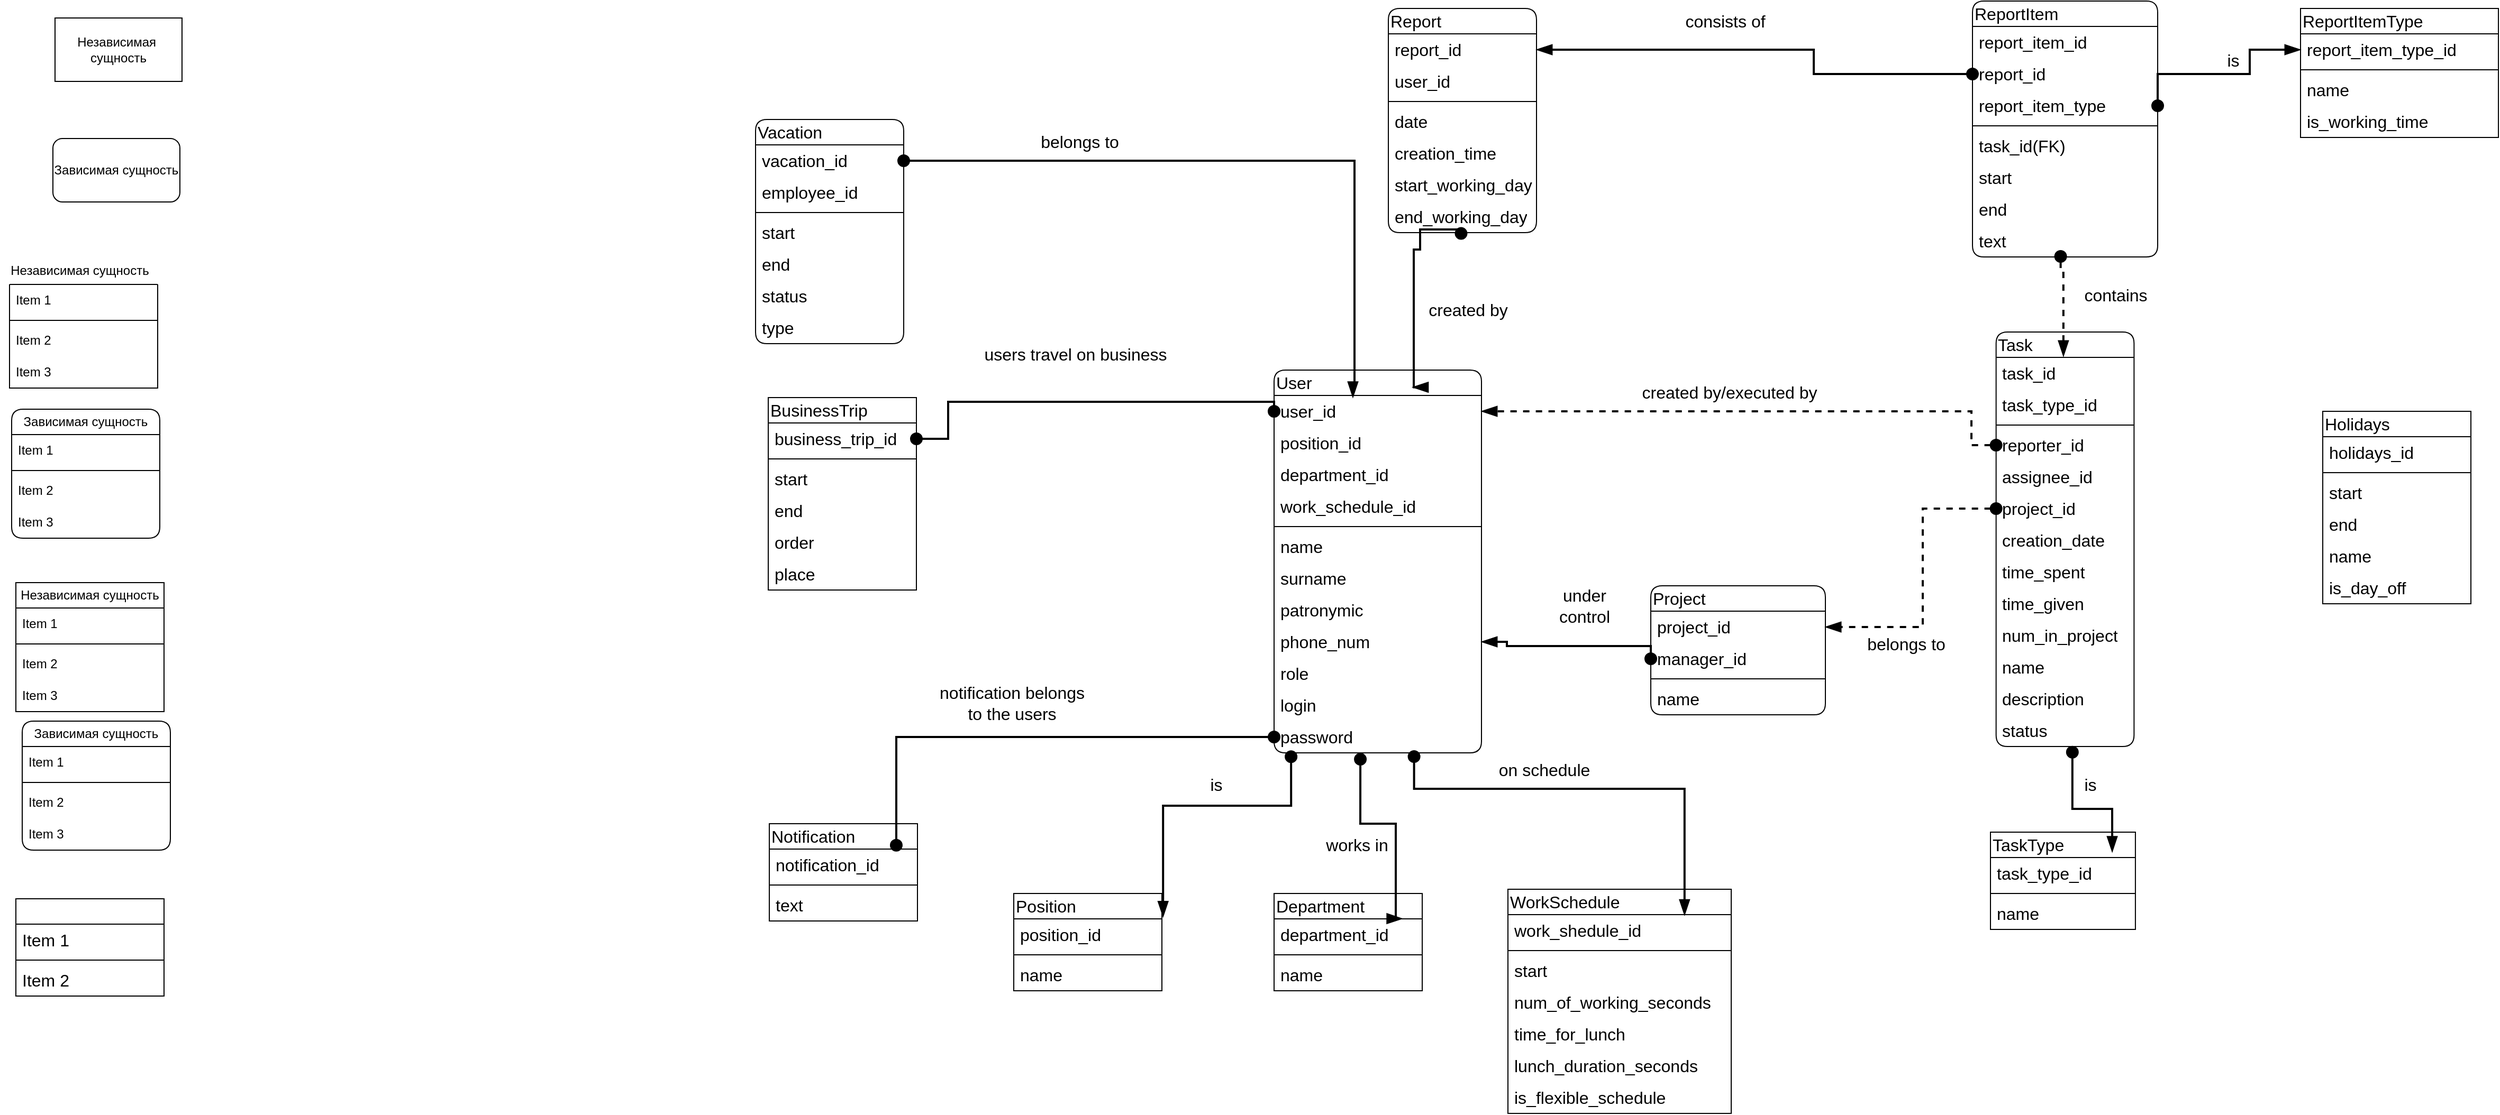 <mxfile version="22.0.8" type="device">
  <diagram id="C5RBs43oDa-KdzZeNtuy" name="Page-1">
    <mxGraphModel dx="2478" dy="887" grid="0" gridSize="10" guides="1" tooltips="1" connect="1" arrows="1" fold="0" page="1" pageScale="1" pageWidth="827" pageHeight="1169" math="0" shadow="0">
      <root>
        <mxCell id="WIyWlLk6GJQsqaUBKTNV-0" />
        <mxCell id="WIyWlLk6GJQsqaUBKTNV-1" parent="WIyWlLk6GJQsqaUBKTNV-0" />
        <mxCell id="cfhBdmf0QNQa2BFEC72Y-0" value="Независимая&amp;nbsp;&lt;br&gt;сущность" style="rounded=0;whiteSpace=wrap;html=1;" parent="WIyWlLk6GJQsqaUBKTNV-1" vertex="1">
          <mxGeometry x="-655" y="41" width="120" height="60" as="geometry" />
        </mxCell>
        <mxCell id="cfhBdmf0QNQa2BFEC72Y-1" value="Зависимая сущность" style="rounded=1;whiteSpace=wrap;html=1;" parent="WIyWlLk6GJQsqaUBKTNV-1" vertex="1">
          <mxGeometry x="-657" y="155" width="120" height="60" as="geometry" />
        </mxCell>
        <mxCell id="cfhBdmf0QNQa2BFEC72Y-22" value="Независимая сущность" style="swimlane;fontStyle=0;childLayout=stackLayout;horizontal=1;startSize=24;horizontalStack=0;resizeParent=1;resizeParentMax=0;resizeLast=0;collapsible=1;marginBottom=0;whiteSpace=wrap;html=1;aspect=fixed;swimlaneBody=1;swimlaneHead=1;rounded=0;" parent="WIyWlLk6GJQsqaUBKTNV-1" vertex="1">
          <mxGeometry x="-692" y="575" width="140" height="122" as="geometry" />
        </mxCell>
        <mxCell id="cfhBdmf0QNQa2BFEC72Y-23" value="Item 1" style="text;strokeColor=none;fillColor=none;align=left;verticalAlign=middle;spacingLeft=4;spacingRight=4;overflow=hidden;points=[[0,0.5],[1,0.5]];portConstraint=eastwest;rotatable=1;whiteSpace=wrap;html=1;movable=1;resizable=1;deletable=1;editable=1;locked=0;connectable=1;" parent="cfhBdmf0QNQa2BFEC72Y-22" vertex="1">
          <mxGeometry y="24" width="140" height="30" as="geometry" />
        </mxCell>
        <mxCell id="cfhBdmf0QNQa2BFEC72Y-38" value="" style="line;strokeWidth=1;fillColor=none;align=left;verticalAlign=middle;spacingTop=-1;spacingLeft=3;spacingRight=3;rotatable=0;labelPosition=right;points=[];portConstraint=eastwest;strokeColor=inherit;fontFamily=Helvetica;fontSize=12;fontColor=default;startSize=20;html=1;" parent="cfhBdmf0QNQa2BFEC72Y-22" vertex="1">
          <mxGeometry y="54" width="140" height="8" as="geometry" />
        </mxCell>
        <mxCell id="cfhBdmf0QNQa2BFEC72Y-24" value="Item 2" style="text;strokeColor=none;fillColor=none;align=left;verticalAlign=middle;spacingLeft=4;spacingRight=4;overflow=hidden;points=[[0,0.5],[1,0.5]];portConstraint=eastwest;rotatable=0;whiteSpace=wrap;html=1;" parent="cfhBdmf0QNQa2BFEC72Y-22" vertex="1">
          <mxGeometry y="62" width="140" height="30" as="geometry" />
        </mxCell>
        <mxCell id="cfhBdmf0QNQa2BFEC72Y-25" value="Item 3" style="text;strokeColor=none;fillColor=none;align=left;verticalAlign=middle;spacingLeft=4;spacingRight=4;overflow=hidden;points=[[0,0.5],[1,0.5]];portConstraint=eastwest;rotatable=0;whiteSpace=wrap;html=1;" parent="cfhBdmf0QNQa2BFEC72Y-22" vertex="1">
          <mxGeometry y="92" width="140" height="30" as="geometry" />
        </mxCell>
        <mxCell id="cfhBdmf0QNQa2BFEC72Y-40" value="Зависимая сущность" style="swimlane;fontStyle=0;childLayout=stackLayout;horizontal=1;startSize=24;horizontalStack=0;resizeParent=1;resizeParentMax=0;resizeLast=0;collapsible=1;marginBottom=0;whiteSpace=wrap;html=1;aspect=fixed;swimlaneBody=1;swimlaneHead=1;rounded=1;" parent="WIyWlLk6GJQsqaUBKTNV-1" vertex="1">
          <mxGeometry x="-686" y="706" width="140" height="122" as="geometry" />
        </mxCell>
        <mxCell id="cfhBdmf0QNQa2BFEC72Y-41" value="Item 1" style="text;strokeColor=none;fillColor=none;align=left;verticalAlign=middle;spacingLeft=4;spacingRight=4;overflow=hidden;points=[[0,0.5],[1,0.5]];portConstraint=eastwest;rotatable=1;whiteSpace=wrap;html=1;movable=1;resizable=1;deletable=1;editable=1;locked=0;connectable=1;" parent="cfhBdmf0QNQa2BFEC72Y-40" vertex="1">
          <mxGeometry y="24" width="140" height="30" as="geometry" />
        </mxCell>
        <mxCell id="cfhBdmf0QNQa2BFEC72Y-42" value="" style="line;strokeWidth=1;fillColor=none;align=left;verticalAlign=middle;spacingTop=-1;spacingLeft=3;spacingRight=3;rotatable=0;labelPosition=right;points=[];portConstraint=eastwest;strokeColor=inherit;fontFamily=Helvetica;fontSize=12;fontColor=default;startSize=20;html=1;" parent="cfhBdmf0QNQa2BFEC72Y-40" vertex="1">
          <mxGeometry y="54" width="140" height="8" as="geometry" />
        </mxCell>
        <mxCell id="cfhBdmf0QNQa2BFEC72Y-43" value="Item 2" style="text;strokeColor=none;fillColor=none;align=left;verticalAlign=middle;spacingLeft=4;spacingRight=4;overflow=hidden;points=[[0,0.5],[1,0.5]];portConstraint=eastwest;rotatable=0;whiteSpace=wrap;html=1;" parent="cfhBdmf0QNQa2BFEC72Y-40" vertex="1">
          <mxGeometry y="62" width="140" height="30" as="geometry" />
        </mxCell>
        <mxCell id="cfhBdmf0QNQa2BFEC72Y-44" value="Item 3" style="text;strokeColor=none;fillColor=none;align=left;verticalAlign=middle;spacingLeft=4;spacingRight=4;overflow=hidden;points=[[0,0.5],[1,0.5]];portConstraint=eastwest;rotatable=0;whiteSpace=wrap;html=1;" parent="cfhBdmf0QNQa2BFEC72Y-40" vertex="1">
          <mxGeometry y="92" width="140" height="30" as="geometry" />
        </mxCell>
        <mxCell id="cfhBdmf0QNQa2BFEC72Y-45" value="Task" style="swimlane;fontStyle=0;childLayout=stackLayout;horizontal=1;startSize=24;horizontalStack=0;resizeParent=1;resizeParentMax=0;resizeLast=0;collapsible=1;marginBottom=0;whiteSpace=wrap;html=1;aspect=fixed;swimlaneBody=1;swimlaneHead=1;rounded=1;fontSize=16;align=left;" parent="WIyWlLk6GJQsqaUBKTNV-1" vertex="1">
          <mxGeometry x="1179.32" y="338" width="130.36" height="392" as="geometry" />
        </mxCell>
        <mxCell id="cfhBdmf0QNQa2BFEC72Y-46" value="&lt;font style=&quot;font-size: 16px;&quot;&gt;task_id&lt;/font&gt;" style="text;strokeColor=none;fillColor=none;align=left;verticalAlign=middle;spacingLeft=4;spacingRight=4;overflow=hidden;points=[[0,0.5],[1,0.5]];portConstraint=eastwest;rotatable=1;whiteSpace=wrap;html=1;movable=1;resizable=1;deletable=1;editable=1;locked=0;connectable=1;fontSize=16;" parent="cfhBdmf0QNQa2BFEC72Y-45" vertex="1">
          <mxGeometry y="24" width="130.36" height="30" as="geometry" />
        </mxCell>
        <mxCell id="cfhBdmf0QNQa2BFEC72Y-68" value="task_type_id" style="text;strokeColor=none;fillColor=none;align=left;verticalAlign=middle;spacingLeft=4;spacingRight=4;overflow=hidden;points=[[0,0.5],[1,0.5]];portConstraint=eastwest;rotatable=0;whiteSpace=wrap;html=1;fontSize=16;" parent="cfhBdmf0QNQa2BFEC72Y-45" vertex="1">
          <mxGeometry y="54" width="130.36" height="30" as="geometry" />
        </mxCell>
        <mxCell id="cfhBdmf0QNQa2BFEC72Y-47" value="" style="line;strokeWidth=1;fillColor=none;align=left;verticalAlign=middle;spacingTop=-1;spacingLeft=3;spacingRight=3;rotatable=0;labelPosition=right;points=[];portConstraint=eastwest;strokeColor=inherit;fontFamily=Helvetica;fontSize=16;fontColor=default;startSize=20;html=1;" parent="cfhBdmf0QNQa2BFEC72Y-45" vertex="1">
          <mxGeometry y="84" width="130.36" height="8" as="geometry" />
        </mxCell>
        <mxCell id="cfhBdmf0QNQa2BFEC72Y-49" value="reporter_id" style="text;strokeColor=none;fillColor=none;align=left;verticalAlign=middle;spacingLeft=4;spacingRight=4;overflow=hidden;points=[[0,0.5],[1,0.5]];portConstraint=eastwest;rotatable=0;whiteSpace=wrap;html=1;fontSize=16;" parent="cfhBdmf0QNQa2BFEC72Y-45" vertex="1">
          <mxGeometry y="92" width="130.36" height="30" as="geometry" />
        </mxCell>
        <mxCell id="cfhBdmf0QNQa2BFEC72Y-69" value="assignee_id" style="text;strokeColor=none;fillColor=none;align=left;verticalAlign=middle;spacingLeft=4;spacingRight=4;overflow=hidden;points=[[0,0.5],[1,0.5]];portConstraint=eastwest;rotatable=0;whiteSpace=wrap;html=1;fontSize=16;" parent="cfhBdmf0QNQa2BFEC72Y-45" vertex="1">
          <mxGeometry y="122" width="130.36" height="30" as="geometry" />
        </mxCell>
        <mxCell id="cfhBdmf0QNQa2BFEC72Y-48" value="project_id" style="text;strokeColor=none;fillColor=none;align=left;verticalAlign=middle;spacingLeft=4;spacingRight=4;overflow=hidden;points=[[0,0.5],[1,0.5]];portConstraint=eastwest;rotatable=0;whiteSpace=wrap;html=1;fontSize=16;" parent="cfhBdmf0QNQa2BFEC72Y-45" vertex="1">
          <mxGeometry y="152" width="130.36" height="30" as="geometry" />
        </mxCell>
        <mxCell id="cfhBdmf0QNQa2BFEC72Y-67" value="creation_date" style="text;strokeColor=none;fillColor=none;align=left;verticalAlign=middle;spacingLeft=4;spacingRight=4;overflow=hidden;points=[[0,0.5],[1,0.5]];portConstraint=eastwest;rotatable=0;whiteSpace=wrap;html=1;fontSize=16;" parent="cfhBdmf0QNQa2BFEC72Y-45" vertex="1">
          <mxGeometry y="182" width="130.36" height="30" as="geometry" />
        </mxCell>
        <mxCell id="cfhBdmf0QNQa2BFEC72Y-66" value="time_spent" style="text;strokeColor=none;fillColor=none;align=left;verticalAlign=middle;spacingLeft=4;spacingRight=4;overflow=hidden;points=[[0,0.5],[1,0.5]];portConstraint=eastwest;rotatable=0;whiteSpace=wrap;html=1;fontSize=16;" parent="cfhBdmf0QNQa2BFEC72Y-45" vertex="1">
          <mxGeometry y="212" width="130.36" height="30" as="geometry" />
        </mxCell>
        <mxCell id="cfhBdmf0QNQa2BFEC72Y-65" value="time_given" style="text;strokeColor=none;fillColor=none;align=left;verticalAlign=middle;spacingLeft=4;spacingRight=4;overflow=hidden;points=[[0,0.5],[1,0.5]];portConstraint=eastwest;rotatable=0;whiteSpace=wrap;html=1;fontSize=16;" parent="cfhBdmf0QNQa2BFEC72Y-45" vertex="1">
          <mxGeometry y="242" width="130.36" height="30" as="geometry" />
        </mxCell>
        <mxCell id="cfhBdmf0QNQa2BFEC72Y-64" value="num_in_project" style="text;strokeColor=none;fillColor=none;align=left;verticalAlign=middle;spacingLeft=4;spacingRight=4;overflow=hidden;points=[[0,0.5],[1,0.5]];portConstraint=eastwest;rotatable=0;whiteSpace=wrap;html=1;fontSize=16;" parent="cfhBdmf0QNQa2BFEC72Y-45" vertex="1">
          <mxGeometry y="272" width="130.36" height="30" as="geometry" />
        </mxCell>
        <mxCell id="cfhBdmf0QNQa2BFEC72Y-63" value="name" style="text;strokeColor=none;fillColor=none;align=left;verticalAlign=middle;spacingLeft=4;spacingRight=4;overflow=hidden;points=[[0,0.5],[1,0.5]];portConstraint=eastwest;rotatable=0;whiteSpace=wrap;html=1;fontSize=16;" parent="cfhBdmf0QNQa2BFEC72Y-45" vertex="1">
          <mxGeometry y="302" width="130.36" height="30" as="geometry" />
        </mxCell>
        <mxCell id="cfhBdmf0QNQa2BFEC72Y-62" value="description" style="text;strokeColor=none;fillColor=none;align=left;verticalAlign=middle;spacingLeft=4;spacingRight=4;overflow=hidden;points=[[0,0.5],[1,0.5]];portConstraint=eastwest;rotatable=0;whiteSpace=wrap;html=1;fontSize=16;" parent="cfhBdmf0QNQa2BFEC72Y-45" vertex="1">
          <mxGeometry y="332" width="130.36" height="30" as="geometry" />
        </mxCell>
        <mxCell id="cfhBdmf0QNQa2BFEC72Y-61" value="status" style="text;strokeColor=none;fillColor=none;align=left;verticalAlign=middle;spacingLeft=4;spacingRight=4;overflow=hidden;points=[[0,0.5],[1,0.5]];portConstraint=eastwest;rotatable=0;whiteSpace=wrap;html=1;fontSize=16;" parent="cfhBdmf0QNQa2BFEC72Y-45" vertex="1">
          <mxGeometry y="362" width="130.36" height="30" as="geometry" />
        </mxCell>
        <mxCell id="cfhBdmf0QNQa2BFEC72Y-50" value="" style="swimlane;fontStyle=0;childLayout=stackLayout;horizontal=1;startSize=0;horizontalStack=0;resizeParent=1;resizeParentMax=0;resizeLast=0;collapsible=1;marginBottom=0;whiteSpace=wrap;html=1;aspect=fixed;swimlaneBody=1;swimlaneHead=1;rounded=0;" parent="WIyWlLk6GJQsqaUBKTNV-1" vertex="1">
          <mxGeometry x="-698" y="293" width="140" height="98" as="geometry" />
        </mxCell>
        <mxCell id="cfhBdmf0QNQa2BFEC72Y-51" value="Item 1" style="text;strokeColor=none;fillColor=none;align=left;verticalAlign=middle;spacingLeft=4;spacingRight=4;overflow=hidden;points=[[0,0.5],[1,0.5]];portConstraint=eastwest;rotatable=1;whiteSpace=wrap;html=1;movable=1;resizable=1;deletable=1;editable=1;locked=0;connectable=1;" parent="cfhBdmf0QNQa2BFEC72Y-50" vertex="1">
          <mxGeometry width="140" height="30" as="geometry" />
        </mxCell>
        <mxCell id="cfhBdmf0QNQa2BFEC72Y-52" value="" style="line;strokeWidth=1;fillColor=none;align=left;verticalAlign=middle;spacingTop=-1;spacingLeft=3;spacingRight=3;rotatable=0;labelPosition=right;points=[];portConstraint=eastwest;strokeColor=inherit;fontFamily=Helvetica;fontSize=12;fontColor=default;startSize=20;html=1;" parent="cfhBdmf0QNQa2BFEC72Y-50" vertex="1">
          <mxGeometry y="30" width="140" height="8" as="geometry" />
        </mxCell>
        <mxCell id="cfhBdmf0QNQa2BFEC72Y-53" value="Item 2" style="text;strokeColor=none;fillColor=none;align=left;verticalAlign=middle;spacingLeft=4;spacingRight=4;overflow=hidden;points=[[0,0.5],[1,0.5]];portConstraint=eastwest;rotatable=0;whiteSpace=wrap;html=1;" parent="cfhBdmf0QNQa2BFEC72Y-50" vertex="1">
          <mxGeometry y="38" width="140" height="30" as="geometry" />
        </mxCell>
        <mxCell id="cfhBdmf0QNQa2BFEC72Y-54" value="Item 3" style="text;strokeColor=none;fillColor=none;align=left;verticalAlign=middle;spacingLeft=4;spacingRight=4;overflow=hidden;points=[[0,0.5],[1,0.5]];portConstraint=eastwest;rotatable=0;whiteSpace=wrap;html=1;" parent="cfhBdmf0QNQa2BFEC72Y-50" vertex="1">
          <mxGeometry y="68" width="140" height="30" as="geometry" />
        </mxCell>
        <mxCell id="cfhBdmf0QNQa2BFEC72Y-55" value="Зависимая сущность" style="swimlane;fontStyle=0;childLayout=stackLayout;horizontal=1;startSize=24;horizontalStack=0;resizeParent=1;resizeParentMax=0;resizeLast=0;collapsible=1;marginBottom=0;whiteSpace=wrap;html=1;aspect=fixed;swimlaneBody=1;swimlaneHead=1;rounded=1;" parent="WIyWlLk6GJQsqaUBKTNV-1" vertex="1">
          <mxGeometry x="-696" y="411" width="140" height="122" as="geometry" />
        </mxCell>
        <mxCell id="cfhBdmf0QNQa2BFEC72Y-56" value="Item 1" style="text;strokeColor=none;fillColor=none;align=left;verticalAlign=middle;spacingLeft=4;spacingRight=4;overflow=hidden;points=[[0,0.5],[1,0.5]];portConstraint=eastwest;rotatable=1;whiteSpace=wrap;html=1;movable=1;resizable=1;deletable=1;editable=1;locked=0;connectable=1;" parent="cfhBdmf0QNQa2BFEC72Y-55" vertex="1">
          <mxGeometry y="24" width="140" height="30" as="geometry" />
        </mxCell>
        <mxCell id="cfhBdmf0QNQa2BFEC72Y-57" value="" style="line;strokeWidth=1;fillColor=none;align=left;verticalAlign=middle;spacingTop=-1;spacingLeft=3;spacingRight=3;rotatable=0;labelPosition=right;points=[];portConstraint=eastwest;strokeColor=inherit;fontFamily=Helvetica;fontSize=12;fontColor=default;startSize=20;html=1;" parent="cfhBdmf0QNQa2BFEC72Y-55" vertex="1">
          <mxGeometry y="54" width="140" height="8" as="geometry" />
        </mxCell>
        <mxCell id="cfhBdmf0QNQa2BFEC72Y-58" value="Item 2" style="text;strokeColor=none;fillColor=none;align=left;verticalAlign=middle;spacingLeft=4;spacingRight=4;overflow=hidden;points=[[0,0.5],[1,0.5]];portConstraint=eastwest;rotatable=0;whiteSpace=wrap;html=1;" parent="cfhBdmf0QNQa2BFEC72Y-55" vertex="1">
          <mxGeometry y="62" width="140" height="30" as="geometry" />
        </mxCell>
        <mxCell id="cfhBdmf0QNQa2BFEC72Y-59" value="Item 3" style="text;strokeColor=none;fillColor=none;align=left;verticalAlign=middle;spacingLeft=4;spacingRight=4;overflow=hidden;points=[[0,0.5],[1,0.5]];portConstraint=eastwest;rotatable=0;whiteSpace=wrap;html=1;" parent="cfhBdmf0QNQa2BFEC72Y-55" vertex="1">
          <mxGeometry y="92" width="140" height="30" as="geometry" />
        </mxCell>
        <mxCell id="cfhBdmf0QNQa2BFEC72Y-60" value="Независимая сущность" style="text;html=1;align=center;verticalAlign=middle;resizable=0;points=[];autosize=1;strokeColor=none;fillColor=none;fontSize=12;fontFamily=Helvetica;fontColor=default;" parent="WIyWlLk6GJQsqaUBKTNV-1" vertex="1">
          <mxGeometry x="-707" y="267" width="149" height="26" as="geometry" />
        </mxCell>
        <mxCell id="cfhBdmf0QNQa2BFEC72Y-70" value="Holidays" style="swimlane;fontStyle=0;childLayout=stackLayout;horizontal=1;startSize=24;horizontalStack=0;resizeParent=1;resizeParentMax=0;resizeLast=0;collapsible=1;marginBottom=0;whiteSpace=wrap;html=1;aspect=fixed;swimlaneBody=1;swimlaneHead=1;rounded=0;fontSize=16;align=left;" parent="WIyWlLk6GJQsqaUBKTNV-1" vertex="1">
          <mxGeometry x="1488" y="413" width="140" height="182" as="geometry" />
        </mxCell>
        <mxCell id="cfhBdmf0QNQa2BFEC72Y-71" value="holidays_id" style="text;strokeColor=none;fillColor=none;align=left;verticalAlign=middle;spacingLeft=4;spacingRight=4;overflow=hidden;points=[[0,0.5],[1,0.5]];portConstraint=eastwest;rotatable=1;whiteSpace=wrap;html=1;movable=1;resizable=1;deletable=1;editable=1;locked=0;connectable=1;fontSize=16;" parent="cfhBdmf0QNQa2BFEC72Y-70" vertex="1">
          <mxGeometry y="24" width="140" height="30" as="geometry" />
        </mxCell>
        <mxCell id="cfhBdmf0QNQa2BFEC72Y-72" value="" style="line;strokeWidth=1;fillColor=none;align=left;verticalAlign=middle;spacingTop=-1;spacingLeft=3;spacingRight=3;rotatable=0;labelPosition=right;points=[];portConstraint=eastwest;strokeColor=inherit;fontFamily=Helvetica;fontSize=16;fontColor=default;startSize=20;html=1;" parent="cfhBdmf0QNQa2BFEC72Y-70" vertex="1">
          <mxGeometry y="54" width="140" height="8" as="geometry" />
        </mxCell>
        <mxCell id="cfhBdmf0QNQa2BFEC72Y-73" value="start" style="text;strokeColor=none;fillColor=none;align=left;verticalAlign=middle;spacingLeft=4;spacingRight=4;overflow=hidden;points=[[0,0.5],[1,0.5]];portConstraint=eastwest;rotatable=0;whiteSpace=wrap;html=1;fontSize=16;" parent="cfhBdmf0QNQa2BFEC72Y-70" vertex="1">
          <mxGeometry y="62" width="140" height="30" as="geometry" />
        </mxCell>
        <mxCell id="cfhBdmf0QNQa2BFEC72Y-74" value="end" style="text;strokeColor=none;fillColor=none;align=left;verticalAlign=middle;spacingLeft=4;spacingRight=4;overflow=hidden;points=[[0,0.5],[1,0.5]];portConstraint=eastwest;rotatable=0;whiteSpace=wrap;html=1;fontSize=16;" parent="cfhBdmf0QNQa2BFEC72Y-70" vertex="1">
          <mxGeometry y="92" width="140" height="30" as="geometry" />
        </mxCell>
        <mxCell id="cfhBdmf0QNQa2BFEC72Y-76" value="name" style="text;strokeColor=none;fillColor=none;align=left;verticalAlign=middle;spacingLeft=4;spacingRight=4;overflow=hidden;points=[[0,0.5],[1,0.5]];portConstraint=eastwest;rotatable=0;whiteSpace=wrap;html=1;fontSize=16;" parent="cfhBdmf0QNQa2BFEC72Y-70" vertex="1">
          <mxGeometry y="122" width="140" height="30" as="geometry" />
        </mxCell>
        <mxCell id="cfhBdmf0QNQa2BFEC72Y-75" value="is_day_off" style="text;strokeColor=none;fillColor=none;align=left;verticalAlign=middle;spacingLeft=4;spacingRight=4;overflow=hidden;points=[[0,0.5],[1,0.5]];portConstraint=eastwest;rotatable=0;whiteSpace=wrap;html=1;fontSize=16;" parent="cfhBdmf0QNQa2BFEC72Y-70" vertex="1">
          <mxGeometry y="152" width="140" height="30" as="geometry" />
        </mxCell>
        <mxCell id="cfhBdmf0QNQa2BFEC72Y-77" value="User" style="swimlane;fontStyle=0;childLayout=stackLayout;horizontal=1;startSize=24;horizontalStack=0;resizeParent=1;resizeParentMax=0;resizeLast=0;collapsible=1;marginBottom=0;whiteSpace=wrap;html=1;aspect=fixed;swimlaneBody=1;swimlaneHead=1;rounded=1;fontSize=16;align=left;" parent="WIyWlLk6GJQsqaUBKTNV-1" vertex="1">
          <mxGeometry x="497" y="374" width="196" height="362" as="geometry" />
        </mxCell>
        <mxCell id="cfhBdmf0QNQa2BFEC72Y-78" value="user_id" style="text;strokeColor=none;fillColor=none;align=left;verticalAlign=middle;spacingLeft=4;spacingRight=4;overflow=hidden;points=[[0,0.5],[1,0.5]];portConstraint=eastwest;rotatable=1;whiteSpace=wrap;html=1;movable=1;resizable=1;deletable=1;editable=1;locked=0;connectable=1;fontSize=16;" parent="cfhBdmf0QNQa2BFEC72Y-77" vertex="1">
          <mxGeometry y="24" width="196" height="30" as="geometry" />
        </mxCell>
        <mxCell id="cfhBdmf0QNQa2BFEC72Y-80" value="position_id" style="text;strokeColor=none;fillColor=none;align=left;verticalAlign=middle;spacingLeft=4;spacingRight=4;overflow=hidden;points=[[0,0.5],[1,0.5]];portConstraint=eastwest;rotatable=0;whiteSpace=wrap;html=1;fontSize=16;" parent="cfhBdmf0QNQa2BFEC72Y-77" vertex="1">
          <mxGeometry y="54" width="196" height="30" as="geometry" />
        </mxCell>
        <mxCell id="cfhBdmf0QNQa2BFEC72Y-94" value="department_id" style="text;strokeColor=none;fillColor=none;align=left;verticalAlign=middle;spacingLeft=4;spacingRight=4;overflow=hidden;points=[[0,0.5],[1,0.5]];portConstraint=eastwest;rotatable=0;whiteSpace=wrap;html=1;fontSize=16;" parent="cfhBdmf0QNQa2BFEC72Y-77" vertex="1">
          <mxGeometry y="84" width="196" height="30" as="geometry" />
        </mxCell>
        <mxCell id="cfhBdmf0QNQa2BFEC72Y-93" value="work_schedule_id" style="text;strokeColor=none;fillColor=none;align=left;verticalAlign=middle;spacingLeft=4;spacingRight=4;overflow=hidden;points=[[0,0.5],[1,0.5]];portConstraint=eastwest;rotatable=0;whiteSpace=wrap;html=1;fontSize=16;" parent="cfhBdmf0QNQa2BFEC72Y-77" vertex="1">
          <mxGeometry y="114" width="196" height="30" as="geometry" />
        </mxCell>
        <mxCell id="cfhBdmf0QNQa2BFEC72Y-79" value="" style="line;strokeWidth=1;fillColor=none;align=left;verticalAlign=middle;spacingTop=-1;spacingLeft=3;spacingRight=3;rotatable=0;labelPosition=right;points=[];portConstraint=eastwest;strokeColor=inherit;fontFamily=Helvetica;fontSize=16;fontColor=default;startSize=20;html=1;" parent="cfhBdmf0QNQa2BFEC72Y-77" vertex="1">
          <mxGeometry y="144" width="196" height="8" as="geometry" />
        </mxCell>
        <mxCell id="cfhBdmf0QNQa2BFEC72Y-92" value="name" style="text;strokeColor=none;fillColor=none;align=left;verticalAlign=middle;spacingLeft=4;spacingRight=4;overflow=hidden;points=[[0,0.5],[1,0.5]];portConstraint=eastwest;rotatable=0;whiteSpace=wrap;html=1;fontSize=16;" parent="cfhBdmf0QNQa2BFEC72Y-77" vertex="1">
          <mxGeometry y="152" width="196" height="30" as="geometry" />
        </mxCell>
        <mxCell id="cfhBdmf0QNQa2BFEC72Y-91" value="surname" style="text;strokeColor=none;fillColor=none;align=left;verticalAlign=middle;spacingLeft=4;spacingRight=4;overflow=hidden;points=[[0,0.5],[1,0.5]];portConstraint=eastwest;rotatable=0;whiteSpace=wrap;html=1;fontSize=16;" parent="cfhBdmf0QNQa2BFEC72Y-77" vertex="1">
          <mxGeometry y="182" width="196" height="30" as="geometry" />
        </mxCell>
        <mxCell id="cfhBdmf0QNQa2BFEC72Y-90" value="patronymic" style="text;strokeColor=none;fillColor=none;align=left;verticalAlign=middle;spacingLeft=4;spacingRight=4;overflow=hidden;points=[[0,0.5],[1,0.5]];portConstraint=eastwest;rotatable=0;whiteSpace=wrap;html=1;fontSize=16;" parent="cfhBdmf0QNQa2BFEC72Y-77" vertex="1">
          <mxGeometry y="212" width="196" height="30" as="geometry" />
        </mxCell>
        <mxCell id="cfhBdmf0QNQa2BFEC72Y-89" value="phone_num" style="text;strokeColor=none;fillColor=none;align=left;verticalAlign=middle;spacingLeft=4;spacingRight=4;overflow=hidden;points=[[0,0.5],[1,0.5]];portConstraint=eastwest;rotatable=0;whiteSpace=wrap;html=1;fontSize=16;" parent="cfhBdmf0QNQa2BFEC72Y-77" vertex="1">
          <mxGeometry y="242" width="196" height="30" as="geometry" />
        </mxCell>
        <mxCell id="cfhBdmf0QNQa2BFEC72Y-88" value="role" style="text;strokeColor=none;fillColor=none;align=left;verticalAlign=middle;spacingLeft=4;spacingRight=4;overflow=hidden;points=[[0,0.5],[1,0.5]];portConstraint=eastwest;rotatable=0;whiteSpace=wrap;html=1;fontSize=16;" parent="cfhBdmf0QNQa2BFEC72Y-77" vertex="1">
          <mxGeometry y="272" width="196" height="30" as="geometry" />
        </mxCell>
        <mxCell id="cfhBdmf0QNQa2BFEC72Y-87" value="login" style="text;strokeColor=none;fillColor=none;align=left;verticalAlign=middle;spacingLeft=4;spacingRight=4;overflow=hidden;points=[[0,0.5],[1,0.5]];portConstraint=eastwest;rotatable=0;whiteSpace=wrap;html=1;fontSize=16;" parent="cfhBdmf0QNQa2BFEC72Y-77" vertex="1">
          <mxGeometry y="302" width="196" height="30" as="geometry" />
        </mxCell>
        <mxCell id="cfhBdmf0QNQa2BFEC72Y-86" value="password" style="text;strokeColor=none;fillColor=none;align=left;verticalAlign=middle;spacingLeft=4;spacingRight=4;overflow=hidden;points=[[0,0.5],[1,0.5]];portConstraint=eastwest;rotatable=0;whiteSpace=wrap;html=1;fontSize=16;" parent="cfhBdmf0QNQa2BFEC72Y-77" vertex="1">
          <mxGeometry y="332" width="196" height="30" as="geometry" />
        </mxCell>
        <mxCell id="cfhBdmf0QNQa2BFEC72Y-82" value="" style="swimlane;fontStyle=0;childLayout=stackLayout;horizontal=1;startSize=24;horizontalStack=0;resizeParent=1;resizeParentMax=0;resizeLast=0;collapsible=1;marginBottom=0;whiteSpace=wrap;html=1;aspect=fixed;swimlaneBody=1;swimlaneHead=1;rounded=0;fontSize=16;" parent="WIyWlLk6GJQsqaUBKTNV-1" vertex="1">
          <mxGeometry x="-692" y="874" width="140" height="92" as="geometry" />
        </mxCell>
        <mxCell id="cfhBdmf0QNQa2BFEC72Y-83" value="Item 1" style="text;strokeColor=none;fillColor=none;align=left;verticalAlign=middle;spacingLeft=4;spacingRight=4;overflow=hidden;points=[[0,0.5],[1,0.5]];portConstraint=eastwest;rotatable=1;whiteSpace=wrap;html=1;movable=1;resizable=1;deletable=1;editable=1;locked=0;connectable=1;fontSize=16;" parent="cfhBdmf0QNQa2BFEC72Y-82" vertex="1">
          <mxGeometry y="24" width="140" height="30" as="geometry" />
        </mxCell>
        <mxCell id="cfhBdmf0QNQa2BFEC72Y-84" value="" style="line;strokeWidth=1;fillColor=none;align=left;verticalAlign=middle;spacingTop=-1;spacingLeft=3;spacingRight=3;rotatable=0;labelPosition=right;points=[];portConstraint=eastwest;strokeColor=inherit;fontFamily=Helvetica;fontSize=16;fontColor=default;startSize=20;html=1;" parent="cfhBdmf0QNQa2BFEC72Y-82" vertex="1">
          <mxGeometry y="54" width="140" height="8" as="geometry" />
        </mxCell>
        <mxCell id="cfhBdmf0QNQa2BFEC72Y-85" value="Item 2" style="text;strokeColor=none;fillColor=none;align=left;verticalAlign=middle;spacingLeft=4;spacingRight=4;overflow=hidden;points=[[0,0.5],[1,0.5]];portConstraint=eastwest;rotatable=0;whiteSpace=wrap;html=1;fontSize=16;" parent="cfhBdmf0QNQa2BFEC72Y-82" vertex="1">
          <mxGeometry y="62" width="140" height="30" as="geometry" />
        </mxCell>
        <mxCell id="cfhBdmf0QNQa2BFEC72Y-101" value="TaskType" style="swimlane;fontStyle=0;childLayout=stackLayout;horizontal=1;startSize=24;horizontalStack=0;resizeParent=1;resizeParentMax=0;resizeLast=0;collapsible=1;marginBottom=0;whiteSpace=wrap;html=1;aspect=fixed;swimlaneBody=1;swimlaneHead=1;rounded=0;fontSize=16;align=left;" parent="WIyWlLk6GJQsqaUBKTNV-1" vertex="1">
          <mxGeometry x="1174" y="811" width="136.96" height="92" as="geometry" />
        </mxCell>
        <mxCell id="cfhBdmf0QNQa2BFEC72Y-102" value="task_type_id" style="text;strokeColor=none;fillColor=none;align=left;verticalAlign=middle;spacingLeft=4;spacingRight=4;overflow=hidden;points=[[0,0.5],[1,0.5]];portConstraint=eastwest;rotatable=1;whiteSpace=wrap;html=1;movable=1;resizable=1;deletable=1;editable=1;locked=0;connectable=1;fontSize=16;" parent="cfhBdmf0QNQa2BFEC72Y-101" vertex="1">
          <mxGeometry y="24" width="136.96" height="30" as="geometry" />
        </mxCell>
        <mxCell id="cfhBdmf0QNQa2BFEC72Y-103" value="" style="line;strokeWidth=1;fillColor=none;align=left;verticalAlign=middle;spacingTop=-1;spacingLeft=3;spacingRight=3;rotatable=0;labelPosition=right;points=[];portConstraint=eastwest;strokeColor=inherit;fontFamily=Helvetica;fontSize=16;fontColor=default;startSize=20;html=1;" parent="cfhBdmf0QNQa2BFEC72Y-101" vertex="1">
          <mxGeometry y="54" width="136.96" height="8" as="geometry" />
        </mxCell>
        <mxCell id="cfhBdmf0QNQa2BFEC72Y-104" value="name" style="text;strokeColor=none;fillColor=none;align=left;verticalAlign=middle;spacingLeft=4;spacingRight=4;overflow=hidden;points=[[0,0.5],[1,0.5]];portConstraint=eastwest;rotatable=0;whiteSpace=wrap;html=1;fontSize=16;" parent="cfhBdmf0QNQa2BFEC72Y-101" vertex="1">
          <mxGeometry y="62" width="136.96" height="30" as="geometry" />
        </mxCell>
        <mxCell id="cfhBdmf0QNQa2BFEC72Y-105" value="Vacation" style="swimlane;fontStyle=0;childLayout=stackLayout;horizontal=1;startSize=24;horizontalStack=0;resizeParent=1;resizeParentMax=0;resizeLast=0;collapsible=1;marginBottom=0;whiteSpace=wrap;html=1;aspect=fixed;swimlaneBody=1;swimlaneHead=1;rounded=1;fontSize=16;align=left;" parent="WIyWlLk6GJQsqaUBKTNV-1" vertex="1">
          <mxGeometry x="7" y="137" width="140" height="212" as="geometry" />
        </mxCell>
        <mxCell id="cfhBdmf0QNQa2BFEC72Y-106" value="vacation_id" style="text;strokeColor=none;fillColor=none;align=left;verticalAlign=middle;spacingLeft=4;spacingRight=4;overflow=hidden;points=[[0,0.5],[1,0.5]];portConstraint=eastwest;rotatable=1;whiteSpace=wrap;html=1;movable=1;resizable=1;deletable=1;editable=1;locked=0;connectable=1;fontSize=16;" parent="cfhBdmf0QNQa2BFEC72Y-105" vertex="1">
          <mxGeometry y="24" width="140" height="30" as="geometry" />
        </mxCell>
        <mxCell id="cfhBdmf0QNQa2BFEC72Y-108" value="employee_id" style="text;strokeColor=none;fillColor=none;align=left;verticalAlign=middle;spacingLeft=4;spacingRight=4;overflow=hidden;points=[[0,0.5],[1,0.5]];portConstraint=eastwest;rotatable=0;whiteSpace=wrap;html=1;fontSize=16;" parent="cfhBdmf0QNQa2BFEC72Y-105" vertex="1">
          <mxGeometry y="54" width="140" height="30" as="geometry" />
        </mxCell>
        <mxCell id="cfhBdmf0QNQa2BFEC72Y-107" value="" style="line;strokeWidth=1;fillColor=none;align=left;verticalAlign=middle;spacingTop=-1;spacingLeft=3;spacingRight=3;rotatable=0;labelPosition=right;points=[];portConstraint=eastwest;strokeColor=inherit;fontFamily=Helvetica;fontSize=16;fontColor=default;startSize=20;html=1;" parent="cfhBdmf0QNQa2BFEC72Y-105" vertex="1">
          <mxGeometry y="84" width="140" height="8" as="geometry" />
        </mxCell>
        <mxCell id="cfhBdmf0QNQa2BFEC72Y-112" value="start" style="text;strokeColor=none;fillColor=none;align=left;verticalAlign=middle;spacingLeft=4;spacingRight=4;overflow=hidden;points=[[0,0.5],[1,0.5]];portConstraint=eastwest;rotatable=0;whiteSpace=wrap;html=1;fontSize=16;" parent="cfhBdmf0QNQa2BFEC72Y-105" vertex="1">
          <mxGeometry y="92" width="140" height="30" as="geometry" />
        </mxCell>
        <mxCell id="cfhBdmf0QNQa2BFEC72Y-111" value="end" style="text;strokeColor=none;fillColor=none;align=left;verticalAlign=middle;spacingLeft=4;spacingRight=4;overflow=hidden;points=[[0,0.5],[1,0.5]];portConstraint=eastwest;rotatable=0;whiteSpace=wrap;html=1;fontSize=16;" parent="cfhBdmf0QNQa2BFEC72Y-105" vertex="1">
          <mxGeometry y="122" width="140" height="30" as="geometry" />
        </mxCell>
        <mxCell id="cfhBdmf0QNQa2BFEC72Y-110" value="status" style="text;strokeColor=none;fillColor=none;align=left;verticalAlign=middle;spacingLeft=4;spacingRight=4;overflow=hidden;points=[[0,0.5],[1,0.5]];portConstraint=eastwest;rotatable=0;whiteSpace=wrap;html=1;fontSize=16;" parent="cfhBdmf0QNQa2BFEC72Y-105" vertex="1">
          <mxGeometry y="152" width="140" height="30" as="geometry" />
        </mxCell>
        <mxCell id="cfhBdmf0QNQa2BFEC72Y-109" value="type" style="text;strokeColor=none;fillColor=none;align=left;verticalAlign=middle;spacingLeft=4;spacingRight=4;overflow=hidden;points=[[0,0.5],[1,0.5]];portConstraint=eastwest;rotatable=0;whiteSpace=wrap;html=1;fontSize=16;" parent="cfhBdmf0QNQa2BFEC72Y-105" vertex="1">
          <mxGeometry y="182" width="140" height="30" as="geometry" />
        </mxCell>
        <mxCell id="cfhBdmf0QNQa2BFEC72Y-113" value="BusinessTrip" style="swimlane;fontStyle=0;childLayout=stackLayout;horizontal=1;startSize=24;horizontalStack=0;resizeParent=1;resizeParentMax=0;resizeLast=0;collapsible=1;marginBottom=0;whiteSpace=wrap;html=1;aspect=fixed;swimlaneBody=1;swimlaneHead=1;rounded=0;fontSize=16;align=left;" parent="WIyWlLk6GJQsqaUBKTNV-1" vertex="1">
          <mxGeometry x="19" y="400" width="140" height="182" as="geometry" />
        </mxCell>
        <mxCell id="cfhBdmf0QNQa2BFEC72Y-114" value="business_trip_id" style="text;strokeColor=none;fillColor=none;align=left;verticalAlign=middle;spacingLeft=4;spacingRight=4;overflow=hidden;points=[[0,0.5],[1,0.5]];portConstraint=eastwest;rotatable=1;whiteSpace=wrap;html=1;movable=1;resizable=1;deletable=1;editable=1;locked=0;connectable=1;fontSize=16;" parent="cfhBdmf0QNQa2BFEC72Y-113" vertex="1">
          <mxGeometry y="24" width="140" height="30" as="geometry" />
        </mxCell>
        <mxCell id="cfhBdmf0QNQa2BFEC72Y-115" value="" style="line;strokeWidth=1;fillColor=none;align=left;verticalAlign=middle;spacingTop=-1;spacingLeft=3;spacingRight=3;rotatable=0;labelPosition=right;points=[];portConstraint=eastwest;strokeColor=inherit;fontFamily=Helvetica;fontSize=16;fontColor=default;startSize=20;html=1;" parent="cfhBdmf0QNQa2BFEC72Y-113" vertex="1">
          <mxGeometry y="54" width="140" height="8" as="geometry" />
        </mxCell>
        <mxCell id="cfhBdmf0QNQa2BFEC72Y-116" value="start" style="text;strokeColor=none;fillColor=none;align=left;verticalAlign=middle;spacingLeft=4;spacingRight=4;overflow=hidden;points=[[0,0.5],[1,0.5]];portConstraint=eastwest;rotatable=0;whiteSpace=wrap;html=1;fontSize=16;" parent="cfhBdmf0QNQa2BFEC72Y-113" vertex="1">
          <mxGeometry y="62" width="140" height="30" as="geometry" />
        </mxCell>
        <mxCell id="cfhBdmf0QNQa2BFEC72Y-123" value="end" style="text;strokeColor=none;fillColor=none;align=left;verticalAlign=middle;spacingLeft=4;spacingRight=4;overflow=hidden;points=[[0,0.5],[1,0.5]];portConstraint=eastwest;rotatable=0;whiteSpace=wrap;html=1;fontSize=16;" parent="cfhBdmf0QNQa2BFEC72Y-113" vertex="1">
          <mxGeometry y="92" width="140" height="30" as="geometry" />
        </mxCell>
        <mxCell id="cfhBdmf0QNQa2BFEC72Y-122" value="order" style="text;strokeColor=none;fillColor=none;align=left;verticalAlign=middle;spacingLeft=4;spacingRight=4;overflow=hidden;points=[[0,0.5],[1,0.5]];portConstraint=eastwest;rotatable=0;whiteSpace=wrap;html=1;fontSize=16;" parent="cfhBdmf0QNQa2BFEC72Y-113" vertex="1">
          <mxGeometry y="122" width="140" height="30" as="geometry" />
        </mxCell>
        <mxCell id="cfhBdmf0QNQa2BFEC72Y-121" value="place" style="text;strokeColor=none;fillColor=none;align=left;verticalAlign=middle;spacingLeft=4;spacingRight=4;overflow=hidden;points=[[0,0.5],[1,0.5]];portConstraint=eastwest;rotatable=0;whiteSpace=wrap;html=1;fontSize=16;" parent="cfhBdmf0QNQa2BFEC72Y-113" vertex="1">
          <mxGeometry y="152" width="140" height="30" as="geometry" />
        </mxCell>
        <mxCell id="cfhBdmf0QNQa2BFEC72Y-117" value="Department" style="swimlane;fontStyle=0;childLayout=stackLayout;horizontal=1;startSize=24;horizontalStack=0;resizeParent=1;resizeParentMax=0;resizeLast=0;collapsible=1;marginBottom=0;whiteSpace=wrap;html=1;aspect=fixed;swimlaneBody=1;swimlaneHead=1;rounded=0;fontSize=16;align=left;" parent="WIyWlLk6GJQsqaUBKTNV-1" vertex="1">
          <mxGeometry x="497" y="869" width="140" height="92" as="geometry" />
        </mxCell>
        <mxCell id="cfhBdmf0QNQa2BFEC72Y-118" value="department_id" style="text;strokeColor=none;fillColor=none;align=left;verticalAlign=middle;spacingLeft=4;spacingRight=4;overflow=hidden;points=[[0,0.5],[1,0.5]];portConstraint=eastwest;rotatable=1;whiteSpace=wrap;html=1;movable=1;resizable=1;deletable=1;editable=1;locked=0;connectable=1;fontSize=16;" parent="cfhBdmf0QNQa2BFEC72Y-117" vertex="1">
          <mxGeometry y="24" width="140" height="30" as="geometry" />
        </mxCell>
        <mxCell id="cfhBdmf0QNQa2BFEC72Y-119" value="" style="line;strokeWidth=1;fillColor=none;align=left;verticalAlign=middle;spacingTop=-1;spacingLeft=3;spacingRight=3;rotatable=0;labelPosition=right;points=[];portConstraint=eastwest;strokeColor=inherit;fontFamily=Helvetica;fontSize=16;fontColor=default;startSize=20;html=1;" parent="cfhBdmf0QNQa2BFEC72Y-117" vertex="1">
          <mxGeometry y="54" width="140" height="8" as="geometry" />
        </mxCell>
        <mxCell id="cfhBdmf0QNQa2BFEC72Y-120" value="name" style="text;strokeColor=none;fillColor=none;align=left;verticalAlign=middle;spacingLeft=4;spacingRight=4;overflow=hidden;points=[[0,0.5],[1,0.5]];portConstraint=eastwest;rotatable=0;whiteSpace=wrap;html=1;fontSize=16;" parent="cfhBdmf0QNQa2BFEC72Y-117" vertex="1">
          <mxGeometry y="62" width="140" height="30" as="geometry" />
        </mxCell>
        <mxCell id="cfhBdmf0QNQa2BFEC72Y-124" value="Report" style="swimlane;fontStyle=0;childLayout=stackLayout;horizontal=1;startSize=24;horizontalStack=0;resizeParent=1;resizeParentMax=0;resizeLast=0;collapsible=1;marginBottom=0;whiteSpace=wrap;html=1;aspect=fixed;swimlaneBody=1;swimlaneHead=1;rounded=1;fontSize=16;align=left;" parent="WIyWlLk6GJQsqaUBKTNV-1" vertex="1">
          <mxGeometry x="605" y="32" width="140" height="212" as="geometry" />
        </mxCell>
        <mxCell id="cfhBdmf0QNQa2BFEC72Y-125" value="report_id" style="text;strokeColor=none;fillColor=none;align=left;verticalAlign=middle;spacingLeft=4;spacingRight=4;overflow=hidden;points=[[0,0.5],[1,0.5]];portConstraint=eastwest;rotatable=1;whiteSpace=wrap;html=1;movable=1;resizable=1;deletable=1;editable=1;locked=0;connectable=1;fontSize=16;" parent="cfhBdmf0QNQa2BFEC72Y-124" vertex="1">
          <mxGeometry y="24" width="140" height="30" as="geometry" />
        </mxCell>
        <mxCell id="cfhBdmf0QNQa2BFEC72Y-127" value="user_id" style="text;strokeColor=none;fillColor=none;align=left;verticalAlign=middle;spacingLeft=4;spacingRight=4;overflow=hidden;points=[[0,0.5],[1,0.5]];portConstraint=eastwest;rotatable=0;whiteSpace=wrap;html=1;fontSize=16;" parent="cfhBdmf0QNQa2BFEC72Y-124" vertex="1">
          <mxGeometry y="54" width="140" height="30" as="geometry" />
        </mxCell>
        <mxCell id="cfhBdmf0QNQa2BFEC72Y-126" value="" style="line;strokeWidth=1;fillColor=none;align=left;verticalAlign=middle;spacingTop=-1;spacingLeft=3;spacingRight=3;rotatable=0;labelPosition=right;points=[];portConstraint=eastwest;strokeColor=inherit;fontFamily=Helvetica;fontSize=16;fontColor=default;startSize=20;html=1;" parent="cfhBdmf0QNQa2BFEC72Y-124" vertex="1">
          <mxGeometry y="84" width="140" height="8" as="geometry" />
        </mxCell>
        <mxCell id="cfhBdmf0QNQa2BFEC72Y-131" value="date" style="text;strokeColor=none;fillColor=none;align=left;verticalAlign=middle;spacingLeft=4;spacingRight=4;overflow=hidden;points=[[0,0.5],[1,0.5]];portConstraint=eastwest;rotatable=0;whiteSpace=wrap;html=1;fontSize=16;" parent="cfhBdmf0QNQa2BFEC72Y-124" vertex="1">
          <mxGeometry y="92" width="140" height="30" as="geometry" />
        </mxCell>
        <mxCell id="cfhBdmf0QNQa2BFEC72Y-130" value="creation_time" style="text;strokeColor=none;fillColor=none;align=left;verticalAlign=middle;spacingLeft=4;spacingRight=4;overflow=hidden;points=[[0,0.5],[1,0.5]];portConstraint=eastwest;rotatable=0;whiteSpace=wrap;html=1;fontSize=16;" parent="cfhBdmf0QNQa2BFEC72Y-124" vertex="1">
          <mxGeometry y="122" width="140" height="30" as="geometry" />
        </mxCell>
        <mxCell id="cfhBdmf0QNQa2BFEC72Y-129" value="start_working_day" style="text;strokeColor=none;fillColor=none;align=left;verticalAlign=middle;spacingLeft=4;spacingRight=4;overflow=hidden;points=[[0,0.5],[1,0.5]];portConstraint=eastwest;rotatable=0;whiteSpace=wrap;html=1;fontSize=16;" parent="cfhBdmf0QNQa2BFEC72Y-124" vertex="1">
          <mxGeometry y="152" width="140" height="30" as="geometry" />
        </mxCell>
        <mxCell id="cfhBdmf0QNQa2BFEC72Y-128" value="end_working_day" style="text;strokeColor=none;fillColor=none;align=left;verticalAlign=middle;spacingLeft=4;spacingRight=4;overflow=hidden;points=[[0,0.5],[1,0.5]];portConstraint=eastwest;rotatable=0;whiteSpace=wrap;html=1;fontSize=16;" parent="cfhBdmf0QNQa2BFEC72Y-124" vertex="1">
          <mxGeometry y="182" width="140" height="30" as="geometry" />
        </mxCell>
        <mxCell id="cfhBdmf0QNQa2BFEC72Y-132" value="WorkSchedule" style="swimlane;fontStyle=0;childLayout=stackLayout;horizontal=1;startSize=24;horizontalStack=0;resizeParent=1;resizeParentMax=0;resizeLast=0;collapsible=1;marginBottom=0;whiteSpace=wrap;html=1;aspect=fixed;swimlaneBody=1;swimlaneHead=1;rounded=0;fontSize=16;align=left;" parent="WIyWlLk6GJQsqaUBKTNV-1" vertex="1">
          <mxGeometry x="718" y="865" width="211" height="212" as="geometry" />
        </mxCell>
        <mxCell id="cfhBdmf0QNQa2BFEC72Y-133" value="work_shedule_id" style="text;strokeColor=none;fillColor=none;align=left;verticalAlign=middle;spacingLeft=4;spacingRight=4;overflow=hidden;points=[[0,0.5],[1,0.5]];portConstraint=eastwest;rotatable=1;whiteSpace=wrap;html=1;movable=1;resizable=1;deletable=1;editable=1;locked=0;connectable=1;fontSize=16;" parent="cfhBdmf0QNQa2BFEC72Y-132" vertex="1">
          <mxGeometry y="24" width="211" height="30" as="geometry" />
        </mxCell>
        <mxCell id="cfhBdmf0QNQa2BFEC72Y-134" value="" style="line;strokeWidth=1;fillColor=none;align=left;verticalAlign=middle;spacingTop=-1;spacingLeft=3;spacingRight=3;rotatable=0;labelPosition=right;points=[];portConstraint=eastwest;strokeColor=inherit;fontFamily=Helvetica;fontSize=16;fontColor=default;startSize=20;html=1;" parent="cfhBdmf0QNQa2BFEC72Y-132" vertex="1">
          <mxGeometry y="54" width="211" height="8" as="geometry" />
        </mxCell>
        <mxCell id="cfhBdmf0QNQa2BFEC72Y-135" value="start" style="text;strokeColor=none;fillColor=none;align=left;verticalAlign=middle;spacingLeft=4;spacingRight=4;overflow=hidden;points=[[0,0.5],[1,0.5]];portConstraint=eastwest;rotatable=0;whiteSpace=wrap;html=1;fontSize=16;" parent="cfhBdmf0QNQa2BFEC72Y-132" vertex="1">
          <mxGeometry y="62" width="211" height="30" as="geometry" />
        </mxCell>
        <mxCell id="cfhBdmf0QNQa2BFEC72Y-139" value="num_of_working_seconds" style="text;strokeColor=none;fillColor=none;align=left;verticalAlign=middle;spacingLeft=4;spacingRight=4;overflow=hidden;points=[[0,0.5],[1,0.5]];portConstraint=eastwest;rotatable=0;whiteSpace=wrap;html=1;fontSize=16;" parent="cfhBdmf0QNQa2BFEC72Y-132" vertex="1">
          <mxGeometry y="92" width="211" height="30" as="geometry" />
        </mxCell>
        <mxCell id="cfhBdmf0QNQa2BFEC72Y-138" value="time_for_lunch" style="text;strokeColor=none;fillColor=none;align=left;verticalAlign=middle;spacingLeft=4;spacingRight=4;overflow=hidden;points=[[0,0.5],[1,0.5]];portConstraint=eastwest;rotatable=0;whiteSpace=wrap;html=1;fontSize=16;" parent="cfhBdmf0QNQa2BFEC72Y-132" vertex="1">
          <mxGeometry y="122" width="211" height="30" as="geometry" />
        </mxCell>
        <mxCell id="cfhBdmf0QNQa2BFEC72Y-137" value="lunch_duration_seconds" style="text;strokeColor=none;fillColor=none;align=left;verticalAlign=middle;spacingLeft=4;spacingRight=4;overflow=hidden;points=[[0,0.5],[1,0.5]];portConstraint=eastwest;rotatable=0;whiteSpace=wrap;html=1;fontSize=16;" parent="cfhBdmf0QNQa2BFEC72Y-132" vertex="1">
          <mxGeometry y="152" width="211" height="30" as="geometry" />
        </mxCell>
        <mxCell id="cfhBdmf0QNQa2BFEC72Y-136" value="is_flexible_schedule" style="text;strokeColor=none;fillColor=none;align=left;verticalAlign=middle;spacingLeft=4;spacingRight=4;overflow=hidden;points=[[0,0.5],[1,0.5]];portConstraint=eastwest;rotatable=0;whiteSpace=wrap;html=1;fontSize=16;" parent="cfhBdmf0QNQa2BFEC72Y-132" vertex="1">
          <mxGeometry y="182" width="211" height="30" as="geometry" />
        </mxCell>
        <mxCell id="cfhBdmf0QNQa2BFEC72Y-140" value="Notification" style="swimlane;fontStyle=0;childLayout=stackLayout;horizontal=1;startSize=24;horizontalStack=0;resizeParent=1;resizeParentMax=0;resizeLast=0;collapsible=1;marginBottom=0;whiteSpace=wrap;html=1;aspect=fixed;swimlaneBody=1;swimlaneHead=1;rounded=0;fontSize=16;align=left;" parent="WIyWlLk6GJQsqaUBKTNV-1" vertex="1">
          <mxGeometry x="20" y="803" width="140" height="92" as="geometry" />
        </mxCell>
        <mxCell id="cfhBdmf0QNQa2BFEC72Y-141" value="notification_id" style="text;strokeColor=none;fillColor=none;align=left;verticalAlign=middle;spacingLeft=4;spacingRight=4;overflow=hidden;points=[[0,0.5],[1,0.5]];portConstraint=eastwest;rotatable=1;whiteSpace=wrap;html=1;movable=1;resizable=1;deletable=1;editable=1;locked=0;connectable=1;fontSize=16;" parent="cfhBdmf0QNQa2BFEC72Y-140" vertex="1">
          <mxGeometry y="24" width="140" height="30" as="geometry" />
        </mxCell>
        <mxCell id="cfhBdmf0QNQa2BFEC72Y-142" value="" style="line;strokeWidth=1;fillColor=none;align=left;verticalAlign=middle;spacingTop=-1;spacingLeft=3;spacingRight=3;rotatable=0;labelPosition=right;points=[];portConstraint=eastwest;strokeColor=inherit;fontFamily=Helvetica;fontSize=16;fontColor=default;startSize=20;html=1;" parent="cfhBdmf0QNQa2BFEC72Y-140" vertex="1">
          <mxGeometry y="54" width="140" height="8" as="geometry" />
        </mxCell>
        <mxCell id="cfhBdmf0QNQa2BFEC72Y-143" value="text" style="text;strokeColor=none;fillColor=none;align=left;verticalAlign=middle;spacingLeft=4;spacingRight=4;overflow=hidden;points=[[0,0.5],[1,0.5]];portConstraint=eastwest;rotatable=0;whiteSpace=wrap;html=1;fontSize=16;" parent="cfhBdmf0QNQa2BFEC72Y-140" vertex="1">
          <mxGeometry y="62" width="140" height="30" as="geometry" />
        </mxCell>
        <mxCell id="cfhBdmf0QNQa2BFEC72Y-144" value="Position" style="swimlane;fontStyle=0;childLayout=stackLayout;horizontal=1;startSize=24;horizontalStack=0;resizeParent=1;resizeParentMax=0;resizeLast=0;collapsible=1;marginBottom=0;whiteSpace=wrap;html=1;aspect=fixed;swimlaneBody=1;swimlaneHead=1;rounded=0;fontSize=16;align=left;" parent="WIyWlLk6GJQsqaUBKTNV-1" vertex="1">
          <mxGeometry x="251" y="869" width="140" height="92" as="geometry" />
        </mxCell>
        <mxCell id="cfhBdmf0QNQa2BFEC72Y-145" value="position_id" style="text;strokeColor=none;fillColor=none;align=left;verticalAlign=middle;spacingLeft=4;spacingRight=4;overflow=hidden;points=[[0,0.5],[1,0.5]];portConstraint=eastwest;rotatable=1;whiteSpace=wrap;html=1;movable=1;resizable=1;deletable=1;editable=1;locked=0;connectable=1;fontSize=16;" parent="cfhBdmf0QNQa2BFEC72Y-144" vertex="1">
          <mxGeometry y="24" width="140" height="30" as="geometry" />
        </mxCell>
        <mxCell id="cfhBdmf0QNQa2BFEC72Y-146" value="" style="line;strokeWidth=1;fillColor=none;align=left;verticalAlign=middle;spacingTop=-1;spacingLeft=3;spacingRight=3;rotatable=0;labelPosition=right;points=[];portConstraint=eastwest;strokeColor=inherit;fontFamily=Helvetica;fontSize=16;fontColor=default;startSize=20;html=1;" parent="cfhBdmf0QNQa2BFEC72Y-144" vertex="1">
          <mxGeometry y="54" width="140" height="8" as="geometry" />
        </mxCell>
        <mxCell id="cfhBdmf0QNQa2BFEC72Y-147" value="name" style="text;strokeColor=none;fillColor=none;align=left;verticalAlign=middle;spacingLeft=4;spacingRight=4;overflow=hidden;points=[[0,0.5],[1,0.5]];portConstraint=eastwest;rotatable=0;whiteSpace=wrap;html=1;fontSize=16;" parent="cfhBdmf0QNQa2BFEC72Y-144" vertex="1">
          <mxGeometry y="62" width="140" height="30" as="geometry" />
        </mxCell>
        <mxCell id="cfhBdmf0QNQa2BFEC72Y-148" value="ReportItem" style="swimlane;fontStyle=0;childLayout=stackLayout;horizontal=1;startSize=24;horizontalStack=0;resizeParent=1;resizeParentMax=0;resizeLast=0;collapsible=1;marginBottom=0;whiteSpace=wrap;html=1;aspect=fixed;swimlaneBody=1;swimlaneHead=1;rounded=1;fontSize=16;align=left;" parent="WIyWlLk6GJQsqaUBKTNV-1" vertex="1">
          <mxGeometry x="1157" y="25" width="175" height="242" as="geometry" />
        </mxCell>
        <mxCell id="cfhBdmf0QNQa2BFEC72Y-149" value="report_item_id" style="text;strokeColor=none;fillColor=none;align=left;verticalAlign=middle;spacingLeft=4;spacingRight=4;overflow=hidden;points=[[0,0.5],[1,0.5]];portConstraint=eastwest;rotatable=1;whiteSpace=wrap;html=1;movable=1;resizable=1;deletable=1;editable=1;locked=0;connectable=1;fontSize=16;" parent="cfhBdmf0QNQa2BFEC72Y-148" vertex="1">
          <mxGeometry y="24" width="175" height="30" as="geometry" />
        </mxCell>
        <mxCell id="cfhBdmf0QNQa2BFEC72Y-151" value="report_id" style="text;strokeColor=none;fillColor=none;align=left;verticalAlign=middle;spacingLeft=4;spacingRight=4;overflow=hidden;points=[[0,0.5],[1,0.5]];portConstraint=eastwest;rotatable=0;whiteSpace=wrap;html=1;fontSize=16;" parent="cfhBdmf0QNQa2BFEC72Y-148" vertex="1">
          <mxGeometry y="54" width="175" height="30" as="geometry" />
        </mxCell>
        <mxCell id="cfhBdmf0QNQa2BFEC72Y-159" value="report_item_type" style="text;strokeColor=none;fillColor=none;align=left;verticalAlign=middle;spacingLeft=4;spacingRight=4;overflow=hidden;points=[[0,0.5],[1,0.5]];portConstraint=eastwest;rotatable=0;whiteSpace=wrap;html=1;fontSize=16;" parent="cfhBdmf0QNQa2BFEC72Y-148" vertex="1">
          <mxGeometry y="84" width="175" height="30" as="geometry" />
        </mxCell>
        <mxCell id="cfhBdmf0QNQa2BFEC72Y-150" value="" style="line;strokeWidth=1;fillColor=none;align=left;verticalAlign=middle;spacingTop=-1;spacingLeft=3;spacingRight=3;rotatable=0;labelPosition=right;points=[];portConstraint=eastwest;strokeColor=inherit;fontFamily=Helvetica;fontSize=16;fontColor=default;startSize=20;html=1;" parent="cfhBdmf0QNQa2BFEC72Y-148" vertex="1">
          <mxGeometry y="114" width="175" height="8" as="geometry" />
        </mxCell>
        <mxCell id="cfhBdmf0QNQa2BFEC72Y-160" value="task_id(FK)" style="text;strokeColor=none;fillColor=none;align=left;verticalAlign=middle;spacingLeft=4;spacingRight=4;overflow=hidden;points=[[0,0.5],[1,0.5]];portConstraint=eastwest;rotatable=0;whiteSpace=wrap;html=1;fontSize=16;" parent="cfhBdmf0QNQa2BFEC72Y-148" vertex="1">
          <mxGeometry y="122" width="175" height="30" as="geometry" />
        </mxCell>
        <mxCell id="cfhBdmf0QNQa2BFEC72Y-158" value="start" style="text;strokeColor=none;fillColor=none;align=left;verticalAlign=middle;spacingLeft=4;spacingRight=4;overflow=hidden;points=[[0,0.5],[1,0.5]];portConstraint=eastwest;rotatable=0;whiteSpace=wrap;html=1;fontSize=16;" parent="cfhBdmf0QNQa2BFEC72Y-148" vertex="1">
          <mxGeometry y="152" width="175" height="30" as="geometry" />
        </mxCell>
        <mxCell id="cfhBdmf0QNQa2BFEC72Y-157" value="end" style="text;strokeColor=none;fillColor=none;align=left;verticalAlign=middle;spacingLeft=4;spacingRight=4;overflow=hidden;points=[[0,0.5],[1,0.5]];portConstraint=eastwest;rotatable=0;whiteSpace=wrap;html=1;fontSize=16;" parent="cfhBdmf0QNQa2BFEC72Y-148" vertex="1">
          <mxGeometry y="182" width="175" height="30" as="geometry" />
        </mxCell>
        <mxCell id="cfhBdmf0QNQa2BFEC72Y-156" value="text" style="text;strokeColor=none;fillColor=none;align=left;verticalAlign=middle;spacingLeft=4;spacingRight=4;overflow=hidden;points=[[0,0.5],[1,0.5]];portConstraint=eastwest;rotatable=0;whiteSpace=wrap;html=1;fontSize=16;" parent="cfhBdmf0QNQa2BFEC72Y-148" vertex="1">
          <mxGeometry y="212" width="175" height="30" as="geometry" />
        </mxCell>
        <mxCell id="cfhBdmf0QNQa2BFEC72Y-152" value="ReportItemType" style="swimlane;fontStyle=0;childLayout=stackLayout;horizontal=1;startSize=24;horizontalStack=0;resizeParent=1;resizeParentMax=0;resizeLast=0;collapsible=1;marginBottom=0;whiteSpace=wrap;html=1;aspect=fixed;swimlaneBody=1;swimlaneHead=1;rounded=0;fontSize=16;align=left;" parent="WIyWlLk6GJQsqaUBKTNV-1" vertex="1">
          <mxGeometry x="1467" y="32" width="187" height="122" as="geometry" />
        </mxCell>
        <mxCell id="cfhBdmf0QNQa2BFEC72Y-153" value="report_item_type_id" style="text;strokeColor=none;fillColor=none;align=left;verticalAlign=middle;spacingLeft=4;spacingRight=4;overflow=hidden;points=[[0,0.5],[1,0.5]];portConstraint=eastwest;rotatable=1;whiteSpace=wrap;html=1;movable=1;resizable=1;deletable=1;editable=1;locked=0;connectable=1;fontSize=16;" parent="cfhBdmf0QNQa2BFEC72Y-152" vertex="1">
          <mxGeometry y="24" width="187" height="30" as="geometry" />
        </mxCell>
        <mxCell id="cfhBdmf0QNQa2BFEC72Y-154" value="" style="line;strokeWidth=1;fillColor=none;align=left;verticalAlign=middle;spacingTop=-1;spacingLeft=3;spacingRight=3;rotatable=0;labelPosition=right;points=[];portConstraint=eastwest;strokeColor=inherit;fontFamily=Helvetica;fontSize=16;fontColor=default;startSize=20;html=1;" parent="cfhBdmf0QNQa2BFEC72Y-152" vertex="1">
          <mxGeometry y="54" width="187" height="8" as="geometry" />
        </mxCell>
        <mxCell id="cfhBdmf0QNQa2BFEC72Y-155" value="name" style="text;strokeColor=none;fillColor=none;align=left;verticalAlign=middle;spacingLeft=4;spacingRight=4;overflow=hidden;points=[[0,0.5],[1,0.5]];portConstraint=eastwest;rotatable=0;whiteSpace=wrap;html=1;fontSize=16;" parent="cfhBdmf0QNQa2BFEC72Y-152" vertex="1">
          <mxGeometry y="62" width="187" height="30" as="geometry" />
        </mxCell>
        <mxCell id="cfhBdmf0QNQa2BFEC72Y-161" value="is_working_time" style="text;strokeColor=none;fillColor=none;align=left;verticalAlign=middle;spacingLeft=4;spacingRight=4;overflow=hidden;points=[[0,0.5],[1,0.5]];portConstraint=eastwest;rotatable=0;whiteSpace=wrap;html=1;fontSize=16;" parent="cfhBdmf0QNQa2BFEC72Y-152" vertex="1">
          <mxGeometry y="92" width="187" height="30" as="geometry" />
        </mxCell>
        <mxCell id="cfhBdmf0QNQa2BFEC72Y-168" value="&lt;font style=&quot;font-size: 16px;&quot;&gt;works in&lt;/font&gt;" style="text;html=1;align=center;verticalAlign=middle;resizable=0;points=[];autosize=1;strokeColor=none;fillColor=none;fontSize=12;fontFamily=Helvetica;fontColor=default;" parent="WIyWlLk6GJQsqaUBKTNV-1" vertex="1">
          <mxGeometry x="536" y="807" width="77" height="31" as="geometry" />
        </mxCell>
        <mxCell id="cfhBdmf0QNQa2BFEC72Y-166" value="" style="endArrow=blockThin;html=1;fontFamily=Helvetica;fontSize=12;fontColor=default;strokeColor=default;startArrow=oval;startFill=1;endFill=1;strokeWidth=2;entryX=1.008;entryY=-0.06;entryDx=0;entryDy=0;edgeStyle=orthogonalEdgeStyle;sourcePerimeterSpacing=0;targetPerimeterSpacing=0;endSize=10;startSize=10;exitX=0.082;exitY=1.121;exitDx=0;exitDy=0;exitPerimeter=0;rounded=0;entryPerimeter=0;" parent="WIyWlLk6GJQsqaUBKTNV-1" source="cfhBdmf0QNQa2BFEC72Y-86" target="cfhBdmf0QNQa2BFEC72Y-145" edge="1">
          <mxGeometry width="50" height="50" relative="1" as="geometry">
            <mxPoint x="514" y="752" as="sourcePoint" />
            <mxPoint x="525" y="-144" as="targetPoint" />
            <Array as="points">
              <mxPoint x="513" y="786" />
              <mxPoint x="392" y="786" />
            </Array>
          </mxGeometry>
        </mxCell>
        <mxCell id="cfhBdmf0QNQa2BFEC72Y-171" value="&lt;span style=&quot;font-size: 16px;&quot;&gt;is&lt;/span&gt;" style="text;html=1;align=center;verticalAlign=middle;resizable=0;points=[];autosize=1;strokeColor=none;fillColor=none;fontSize=12;fontFamily=Helvetica;fontColor=default;" parent="WIyWlLk6GJQsqaUBKTNV-1" vertex="1">
          <mxGeometry x="427" y="750" width="30" height="31" as="geometry" />
        </mxCell>
        <mxCell id="cfhBdmf0QNQa2BFEC72Y-173" value="" style="endArrow=blockThin;html=1;fontFamily=Helvetica;fontSize=12;fontColor=default;strokeColor=default;startArrow=oval;startFill=1;endFill=1;strokeWidth=2;edgeStyle=orthogonalEdgeStyle;sourcePerimeterSpacing=0;targetPerimeterSpacing=0;endSize=10;startSize=10;exitX=0.675;exitY=1.115;exitDx=0;exitDy=0;exitPerimeter=0;entryX=0.791;entryY=0.02;entryDx=0;entryDy=0;rounded=0;entryPerimeter=0;" parent="WIyWlLk6GJQsqaUBKTNV-1" source="cfhBdmf0QNQa2BFEC72Y-86" target="cfhBdmf0QNQa2BFEC72Y-133" edge="1">
          <mxGeometry width="50" height="50" relative="1" as="geometry">
            <mxPoint x="1024" y="724" as="sourcePoint" />
            <mxPoint x="848" y="792" as="targetPoint" />
            <Array as="points">
              <mxPoint x="629" y="770" />
              <mxPoint x="885" y="770" />
            </Array>
          </mxGeometry>
        </mxCell>
        <mxCell id="cfhBdmf0QNQa2BFEC72Y-167" value="" style="endArrow=blockThin;html=1;fontFamily=Helvetica;fontSize=12;fontColor=default;strokeColor=default;startArrow=oval;startFill=1;endFill=1;strokeWidth=2;entryX=0.867;entryY=-0.006;entryDx=0;entryDy=0;edgeStyle=orthogonalEdgeStyle;sourcePerimeterSpacing=0;targetPerimeterSpacing=0;endSize=10;startSize=10;exitX=0.416;exitY=1.202;exitDx=0;exitDy=0;exitPerimeter=0;rounded=0;entryPerimeter=0;" parent="WIyWlLk6GJQsqaUBKTNV-1" source="cfhBdmf0QNQa2BFEC72Y-86" target="cfhBdmf0QNQa2BFEC72Y-118" edge="1">
          <mxGeometry width="50" height="50" relative="1" as="geometry">
            <mxPoint x="598" y="777" as="sourcePoint" />
            <mxPoint x="406" y="906" as="targetPoint" />
            <Array as="points">
              <mxPoint x="579" y="803" />
              <mxPoint x="612" y="803" />
              <mxPoint x="612" y="893" />
            </Array>
          </mxGeometry>
        </mxCell>
        <mxCell id="cfhBdmf0QNQa2BFEC72Y-175" value="&lt;font style=&quot;font-size: 16px;&quot;&gt;on schedule&lt;/font&gt;" style="text;html=1;align=center;verticalAlign=middle;resizable=0;points=[];autosize=1;strokeColor=none;fillColor=none;fontSize=12;fontFamily=Helvetica;fontColor=default;" parent="WIyWlLk6GJQsqaUBKTNV-1" vertex="1">
          <mxGeometry x="700" y="736" width="104" height="31" as="geometry" />
        </mxCell>
        <mxCell id="cfhBdmf0QNQa2BFEC72Y-95" value="Project" style="swimlane;fontStyle=0;childLayout=stackLayout;horizontal=1;startSize=24;horizontalStack=0;resizeParent=1;resizeParentMax=0;resizeLast=0;collapsible=1;marginBottom=0;whiteSpace=wrap;html=1;aspect=fixed;swimlaneBody=1;swimlaneHead=1;rounded=1;fontSize=16;align=left;" parent="WIyWlLk6GJQsqaUBKTNV-1" vertex="1">
          <mxGeometry x="853" y="578" width="165" height="122" as="geometry" />
        </mxCell>
        <mxCell id="cfhBdmf0QNQa2BFEC72Y-96" value="project_id" style="text;strokeColor=none;fillColor=none;align=left;verticalAlign=middle;spacingLeft=4;spacingRight=4;overflow=hidden;points=[[0,0.5],[1,0.5]];portConstraint=eastwest;rotatable=1;whiteSpace=wrap;html=1;movable=1;resizable=1;deletable=1;editable=1;locked=0;connectable=1;fontSize=16;" parent="cfhBdmf0QNQa2BFEC72Y-95" vertex="1">
          <mxGeometry y="24" width="165" height="30" as="geometry" />
        </mxCell>
        <mxCell id="cfhBdmf0QNQa2BFEC72Y-100" value="manager_id" style="text;strokeColor=none;fillColor=none;align=left;verticalAlign=middle;spacingLeft=4;spacingRight=4;overflow=hidden;points=[[0,0.5],[1,0.5]];portConstraint=eastwest;rotatable=0;whiteSpace=wrap;html=1;fontSize=16;" parent="cfhBdmf0QNQa2BFEC72Y-95" vertex="1">
          <mxGeometry y="54" width="165" height="30" as="geometry" />
        </mxCell>
        <mxCell id="cfhBdmf0QNQa2BFEC72Y-97" value="" style="line;strokeWidth=1;fillColor=none;align=left;verticalAlign=middle;spacingTop=-1;spacingLeft=3;spacingRight=3;rotatable=0;labelPosition=right;points=[];portConstraint=eastwest;strokeColor=inherit;fontFamily=Helvetica;fontSize=16;fontColor=default;startSize=20;html=1;" parent="cfhBdmf0QNQa2BFEC72Y-95" vertex="1">
          <mxGeometry y="84" width="165" height="8" as="geometry" />
        </mxCell>
        <mxCell id="cfhBdmf0QNQa2BFEC72Y-99" value="name" style="text;strokeColor=none;fillColor=none;align=left;verticalAlign=middle;spacingLeft=4;spacingRight=4;overflow=hidden;points=[[0,0.5],[1,0.5]];portConstraint=eastwest;rotatable=0;whiteSpace=wrap;html=1;fontSize=16;" parent="cfhBdmf0QNQa2BFEC72Y-95" vertex="1">
          <mxGeometry y="92" width="165" height="30" as="geometry" />
        </mxCell>
        <mxCell id="cfhBdmf0QNQa2BFEC72Y-177" value="" style="endArrow=oval;html=1;fontFamily=Helvetica;fontSize=12;fontColor=default;strokeColor=default;startArrow=oval;startFill=1;endFill=1;strokeWidth=2;entryX=1;entryY=0.5;entryDx=0;entryDy=0;edgeStyle=orthogonalEdgeStyle;sourcePerimeterSpacing=0;targetPerimeterSpacing=0;endSize=10;startSize=10;exitX=0;exitY=0.5;exitDx=0;exitDy=0;rounded=0;" parent="WIyWlLk6GJQsqaUBKTNV-1" source="cfhBdmf0QNQa2BFEC72Y-78" target="cfhBdmf0QNQa2BFEC72Y-114" edge="1">
          <mxGeometry width="50" height="50" relative="1" as="geometry">
            <mxPoint x="495.236" y="383.222" as="sourcePoint" />
            <mxPoint x="159" y="475" as="targetPoint" />
            <Array as="points">
              <mxPoint x="497" y="404" />
              <mxPoint x="189" y="404" />
              <mxPoint x="189" y="439" />
            </Array>
          </mxGeometry>
        </mxCell>
        <mxCell id="cfhBdmf0QNQa2BFEC72Y-178" value="&lt;font style=&quot;font-size: 16px;&quot;&gt;notification belongs &lt;br&gt;to the users&lt;/font&gt;" style="text;html=1;align=center;verticalAlign=middle;resizable=0;points=[];autosize=1;strokeColor=none;fillColor=none;fontSize=12;fontFamily=Helvetica;fontColor=default;" parent="WIyWlLk6GJQsqaUBKTNV-1" vertex="1">
          <mxGeometry x="171" y="664" width="155" height="50" as="geometry" />
        </mxCell>
        <mxCell id="cfhBdmf0QNQa2BFEC72Y-180" value="" style="endArrow=oval;html=1;fontFamily=Helvetica;fontSize=12;fontColor=default;strokeColor=default;startArrow=oval;startFill=1;endFill=1;strokeWidth=2;entryX=0.857;entryY=-0.122;entryDx=0;entryDy=0;edgeStyle=orthogonalEdgeStyle;sourcePerimeterSpacing=0;targetPerimeterSpacing=0;endSize=10;startSize=10;rounded=0;entryPerimeter=0;exitX=0;exitY=0.5;exitDx=0;exitDy=0;" parent="WIyWlLk6GJQsqaUBKTNV-1" target="cfhBdmf0QNQa2BFEC72Y-141" edge="1">
          <mxGeometry width="50" height="50" relative="1" as="geometry">
            <mxPoint x="497" y="721.0" as="sourcePoint" />
            <mxPoint x="78.8" y="806.036" as="targetPoint" />
            <Array as="points">
              <mxPoint x="140" y="721" />
            </Array>
          </mxGeometry>
        </mxCell>
        <mxCell id="cfhBdmf0QNQa2BFEC72Y-181" value="&lt;font style=&quot;font-size: 16px;&quot;&gt;users travel on business&lt;/font&gt;" style="text;html=1;align=center;verticalAlign=middle;resizable=0;points=[];autosize=1;strokeColor=none;fillColor=none;fontSize=12;fontFamily=Helvetica;fontColor=default;" parent="WIyWlLk6GJQsqaUBKTNV-1" vertex="1">
          <mxGeometry x="213" y="343" width="191" height="31" as="geometry" />
        </mxCell>
        <mxCell id="cfhBdmf0QNQa2BFEC72Y-184" value="" style="endArrow=blockThin;html=1;fontFamily=Helvetica;fontSize=12;fontColor=default;strokeColor=default;startArrow=oval;startFill=1;endFill=1;strokeWidth=2;edgeStyle=orthogonalEdgeStyle;sourcePerimeterSpacing=0;targetPerimeterSpacing=0;endSize=10;startSize=10;exitX=1;exitY=0.5;exitDx=0;exitDy=0;rounded=0;entryX=0.38;entryY=0.063;entryDx=0;entryDy=0;entryPerimeter=0;" parent="WIyWlLk6GJQsqaUBKTNV-1" source="cfhBdmf0QNQa2BFEC72Y-106" target="cfhBdmf0QNQa2BFEC72Y-78" edge="1">
          <mxGeometry width="50" height="50" relative="1" as="geometry">
            <mxPoint x="251" y="175" as="sourcePoint" />
            <mxPoint x="573" y="343" as="targetPoint" />
            <Array as="points">
              <mxPoint x="573" y="176" />
              <mxPoint x="573" y="392" />
            </Array>
          </mxGeometry>
        </mxCell>
        <mxCell id="cfhBdmf0QNQa2BFEC72Y-185" value="&lt;span style=&quot;font-size: 16px;&quot;&gt;belongs to&lt;/span&gt;" style="text;html=1;align=center;verticalAlign=middle;resizable=0;points=[];autosize=1;strokeColor=none;fillColor=none;fontSize=12;fontFamily=Helvetica;fontColor=default;" parent="WIyWlLk6GJQsqaUBKTNV-1" vertex="1">
          <mxGeometry x="267" y="142" width="92" height="31" as="geometry" />
        </mxCell>
        <mxCell id="cfhBdmf0QNQa2BFEC72Y-186" value="" style="endArrow=blockThin;html=1;fontFamily=Helvetica;fontSize=12;fontColor=default;strokeColor=default;startArrow=oval;startFill=1;endFill=1;strokeWidth=2;edgeStyle=orthogonalEdgeStyle;sourcePerimeterSpacing=0;targetPerimeterSpacing=0;endSize=10;startSize=10;exitX=1;exitY=0.5;exitDx=0;exitDy=0;entryX=0;entryY=0.5;entryDx=0;entryDy=0;rounded=0;" parent="WIyWlLk6GJQsqaUBKTNV-1" source="cfhBdmf0QNQa2BFEC72Y-159" target="cfhBdmf0QNQa2BFEC72Y-153" edge="1">
          <mxGeometry width="50" height="50" relative="1" as="geometry">
            <mxPoint x="1224" y="-152" as="sourcePoint" />
            <mxPoint x="1419" y="-26" as="targetPoint" />
            <Array as="points">
              <mxPoint x="1332" y="94" />
              <mxPoint x="1419" y="94" />
              <mxPoint x="1419" y="71" />
            </Array>
          </mxGeometry>
        </mxCell>
        <mxCell id="cfhBdmf0QNQa2BFEC72Y-188" value="" style="endArrow=blockThin;html=1;fontFamily=Helvetica;fontSize=12;fontColor=default;strokeColor=default;startArrow=oval;startFill=1;endFill=1;strokeWidth=2;edgeStyle=orthogonalEdgeStyle;sourcePerimeterSpacing=0;targetPerimeterSpacing=0;endSize=10;startSize=10;exitX=0;exitY=0.5;exitDx=0;exitDy=0;entryX=1;entryY=0.5;entryDx=0;entryDy=0;rounded=0;" parent="WIyWlLk6GJQsqaUBKTNV-1" source="cfhBdmf0QNQa2BFEC72Y-151" target="cfhBdmf0QNQa2BFEC72Y-125" edge="1">
          <mxGeometry width="50" height="50" relative="1" as="geometry">
            <mxPoint x="812" y="-89" as="sourcePoint" />
            <mxPoint x="1007" y="37" as="targetPoint" />
            <Array as="points">
              <mxPoint x="1007" y="94" />
              <mxPoint x="1007" y="71" />
            </Array>
          </mxGeometry>
        </mxCell>
        <mxCell id="cfhBdmf0QNQa2BFEC72Y-189" value="&lt;font style=&quot;font-size: 16px;&quot;&gt;is&lt;/font&gt;" style="text;html=1;align=center;verticalAlign=middle;resizable=0;points=[];autosize=1;strokeColor=none;fillColor=none;fontSize=12;fontFamily=Helvetica;fontColor=default;" parent="WIyWlLk6GJQsqaUBKTNV-1" vertex="1">
          <mxGeometry x="1388" y="65" width="30" height="31" as="geometry" />
        </mxCell>
        <mxCell id="cfhBdmf0QNQa2BFEC72Y-190" value="&lt;font style=&quot;font-size: 16px;&quot;&gt;consists of&lt;/font&gt;" style="text;html=1;align=center;verticalAlign=middle;resizable=0;points=[];autosize=1;strokeColor=none;fillColor=none;fontSize=12;fontFamily=Helvetica;fontColor=default;" parent="WIyWlLk6GJQsqaUBKTNV-1" vertex="1">
          <mxGeometry x="876" y="28" width="94" height="31" as="geometry" />
        </mxCell>
        <mxCell id="cfhBdmf0QNQa2BFEC72Y-191" value="" style="endArrow=blockThin;html=1;fontFamily=Helvetica;fontSize=12;fontColor=default;strokeColor=default;startArrow=oval;startFill=1;endFill=1;strokeWidth=2;edgeStyle=orthogonalEdgeStyle;sourcePerimeterSpacing=0;targetPerimeterSpacing=0;endSize=10;startSize=10;exitX=0.476;exitY=0.985;exitDx=0;exitDy=0;exitPerimeter=0;rounded=0;dashed=1;entryX=0.488;entryY=-0.033;entryDx=0;entryDy=0;entryPerimeter=0;" parent="WIyWlLk6GJQsqaUBKTNV-1" source="cfhBdmf0QNQa2BFEC72Y-156" target="cfhBdmf0QNQa2BFEC72Y-46" edge="1">
          <mxGeometry width="50" height="50" relative="1" as="geometry">
            <mxPoint x="929" y="290" as="sourcePoint" />
            <mxPoint x="1245" y="331" as="targetPoint" />
            <Array as="points">
              <mxPoint x="1240" y="282" />
              <mxPoint x="1243" y="282" />
            </Array>
          </mxGeometry>
        </mxCell>
        <mxCell id="cfhBdmf0QNQa2BFEC72Y-192" value="&lt;font style=&quot;font-size: 16px;&quot;&gt;contains&lt;/font&gt;" style="text;html=1;align=center;verticalAlign=middle;resizable=0;points=[];autosize=1;strokeColor=none;fillColor=none;fontSize=12;fontFamily=Helvetica;fontColor=default;" parent="WIyWlLk6GJQsqaUBKTNV-1" vertex="1">
          <mxGeometry x="1253" y="287" width="78" height="31" as="geometry" />
        </mxCell>
        <mxCell id="cfhBdmf0QNQa2BFEC72Y-193" value="" style="endArrow=blockThin;html=1;fontFamily=Helvetica;fontSize=12;fontColor=default;strokeColor=default;startArrow=oval;startFill=1;endFill=1;strokeWidth=2;edgeStyle=orthogonalEdgeStyle;sourcePerimeterSpacing=0;targetPerimeterSpacing=0;endSize=10;startSize=10;exitX=0.491;exitY=1.027;exitDx=0;exitDy=0;exitPerimeter=0;rounded=0;entryX=0.668;entryY=-0.26;entryDx=0;entryDy=0;entryPerimeter=0;" parent="WIyWlLk6GJQsqaUBKTNV-1" source="cfhBdmf0QNQa2BFEC72Y-128" target="cfhBdmf0QNQa2BFEC72Y-78" edge="1">
          <mxGeometry width="50" height="50" relative="1" as="geometry">
            <mxPoint x="764" y="229" as="sourcePoint" />
            <mxPoint x="629" y="316" as="targetPoint" />
            <Array as="points">
              <mxPoint x="674" y="241" />
              <mxPoint x="635" y="241" />
              <mxPoint x="635" y="260" />
              <mxPoint x="629" y="260" />
            </Array>
          </mxGeometry>
        </mxCell>
        <mxCell id="cfhBdmf0QNQa2BFEC72Y-194" value="&lt;font style=&quot;font-size: 16px;&quot;&gt;created by&lt;/font&gt;" style="text;html=1;align=center;verticalAlign=middle;resizable=0;points=[];autosize=1;strokeColor=none;fillColor=none;fontSize=12;fontFamily=Helvetica;fontColor=default;" parent="WIyWlLk6GJQsqaUBKTNV-1" vertex="1">
          <mxGeometry x="633" y="301" width="93" height="31" as="geometry" />
        </mxCell>
        <mxCell id="cfhBdmf0QNQa2BFEC72Y-195" value="" style="endArrow=blockThin;html=1;fontFamily=Helvetica;fontSize=12;fontColor=default;strokeColor=default;startArrow=oval;startFill=1;endFill=1;strokeWidth=2;edgeStyle=orthogonalEdgeStyle;sourcePerimeterSpacing=0;targetPerimeterSpacing=0;endSize=10;startSize=10;exitX=0;exitY=0.5;exitDx=0;exitDy=0;rounded=0;entryX=1;entryY=0.5;entryDx=0;entryDy=0;" parent="WIyWlLk6GJQsqaUBKTNV-1" source="cfhBdmf0QNQa2BFEC72Y-100" target="cfhBdmf0QNQa2BFEC72Y-89" edge="1">
          <mxGeometry width="50" height="50" relative="1" as="geometry">
            <mxPoint x="785" y="398" as="sourcePoint" />
            <mxPoint x="717" y="623" as="targetPoint" />
            <Array as="points">
              <mxPoint x="853" y="635" />
              <mxPoint x="717" y="635" />
              <mxPoint x="717" y="631" />
            </Array>
          </mxGeometry>
        </mxCell>
        <mxCell id="cfhBdmf0QNQa2BFEC72Y-196" value="&lt;font style=&quot;font-size: 16px;&quot;&gt;under&lt;br&gt;control&lt;/font&gt;" style="text;html=1;align=center;verticalAlign=middle;resizable=0;points=[];autosize=1;strokeColor=none;fillColor=none;fontSize=12;fontFamily=Helvetica;fontColor=default;" parent="WIyWlLk6GJQsqaUBKTNV-1" vertex="1">
          <mxGeometry x="757" y="572" width="66" height="50" as="geometry" />
        </mxCell>
        <mxCell id="cfhBdmf0QNQa2BFEC72Y-197" value="" style="endArrow=blockThin;html=1;fontFamily=Helvetica;fontSize=12;fontColor=default;strokeColor=default;startArrow=oval;startFill=1;endFill=1;strokeWidth=2;edgeStyle=orthogonalEdgeStyle;sourcePerimeterSpacing=0;targetPerimeterSpacing=0;endSize=10;startSize=10;exitX=0.553;exitY=1.179;exitDx=0;exitDy=0;exitPerimeter=0;rounded=0;entryX=0.84;entryY=-0.173;entryDx=0;entryDy=0;entryPerimeter=0;" parent="WIyWlLk6GJQsqaUBKTNV-1" source="cfhBdmf0QNQa2BFEC72Y-61" target="cfhBdmf0QNQa2BFEC72Y-102" edge="1">
          <mxGeometry width="50" height="50" relative="1" as="geometry">
            <mxPoint x="946" y="763" as="sourcePoint" />
            <mxPoint x="1251" y="789" as="targetPoint" />
            <Array as="points">
              <mxPoint x="1251" y="789" />
              <mxPoint x="1289" y="789" />
            </Array>
          </mxGeometry>
        </mxCell>
        <mxCell id="cfhBdmf0QNQa2BFEC72Y-198" value="&lt;font style=&quot;font-size: 16px;&quot;&gt;is&lt;/font&gt;" style="text;html=1;align=center;verticalAlign=middle;resizable=0;points=[];autosize=1;strokeColor=none;fillColor=none;fontSize=12;fontFamily=Helvetica;fontColor=default;" parent="WIyWlLk6GJQsqaUBKTNV-1" vertex="1">
          <mxGeometry x="1253" y="750" width="30" height="31" as="geometry" />
        </mxCell>
        <mxCell id="cfhBdmf0QNQa2BFEC72Y-199" value="" style="endArrow=blockThin;html=1;fontFamily=Helvetica;fontSize=12;fontColor=default;strokeColor=default;startArrow=oval;startFill=1;endFill=1;strokeWidth=2;edgeStyle=orthogonalEdgeStyle;sourcePerimeterSpacing=0;targetPerimeterSpacing=0;endSize=10;startSize=10;exitX=0;exitY=0.5;exitDx=0;exitDy=0;entryX=1;entryY=0.5;entryDx=0;entryDy=0;rounded=0;dashed=1;" parent="WIyWlLk6GJQsqaUBKTNV-1" source="cfhBdmf0QNQa2BFEC72Y-48" target="cfhBdmf0QNQa2BFEC72Y-96" edge="1">
          <mxGeometry width="50" height="50" relative="1" as="geometry">
            <mxPoint x="920" y="449" as="sourcePoint" />
            <mxPoint x="1115" y="575" as="targetPoint" />
            <Array as="points">
              <mxPoint x="1110" y="505" />
              <mxPoint x="1110" y="617" />
            </Array>
          </mxGeometry>
        </mxCell>
        <mxCell id="cfhBdmf0QNQa2BFEC72Y-200" value="&lt;font style=&quot;font-size: 16px;&quot;&gt;belongs to&lt;/font&gt;" style="text;html=1;align=center;verticalAlign=middle;resizable=0;points=[];autosize=1;strokeColor=none;fillColor=none;fontSize=12;fontFamily=Helvetica;fontColor=default;" parent="WIyWlLk6GJQsqaUBKTNV-1" vertex="1">
          <mxGeometry x="1048" y="617" width="92" height="31" as="geometry" />
        </mxCell>
        <mxCell id="cfhBdmf0QNQa2BFEC72Y-202" value="" style="endArrow=blockThin;html=1;fontFamily=Helvetica;fontSize=12;fontColor=default;strokeColor=default;startArrow=oval;startFill=1;endFill=1;strokeWidth=2;edgeStyle=orthogonalEdgeStyle;sourcePerimeterSpacing=0;targetPerimeterSpacing=0;endSize=10;startSize=10;exitX=0;exitY=0.5;exitDx=0;exitDy=0;entryX=1;entryY=0.5;entryDx=0;entryDy=0;rounded=0;dashed=1;" parent="WIyWlLk6GJQsqaUBKTNV-1" source="cfhBdmf0QNQa2BFEC72Y-49" target="cfhBdmf0QNQa2BFEC72Y-78" edge="1">
          <mxGeometry width="50" height="50" relative="1" as="geometry">
            <mxPoint x="864" y="391" as="sourcePoint" />
            <mxPoint x="1059" y="517" as="targetPoint" />
            <Array as="points">
              <mxPoint x="1156" y="445" />
              <mxPoint x="1156" y="413" />
            </Array>
          </mxGeometry>
        </mxCell>
        <mxCell id="cfhBdmf0QNQa2BFEC72Y-203" value="&lt;font style=&quot;font-size: 16px;&quot;&gt;created by/executed by&lt;/font&gt;" style="text;html=1;align=center;verticalAlign=middle;resizable=0;points=[];autosize=1;strokeColor=none;fillColor=none;fontSize=12;fontFamily=Helvetica;fontColor=default;" parent="WIyWlLk6GJQsqaUBKTNV-1" vertex="1">
          <mxGeometry x="835" y="379" width="183" height="31" as="geometry" />
        </mxCell>
      </root>
    </mxGraphModel>
  </diagram>
</mxfile>
